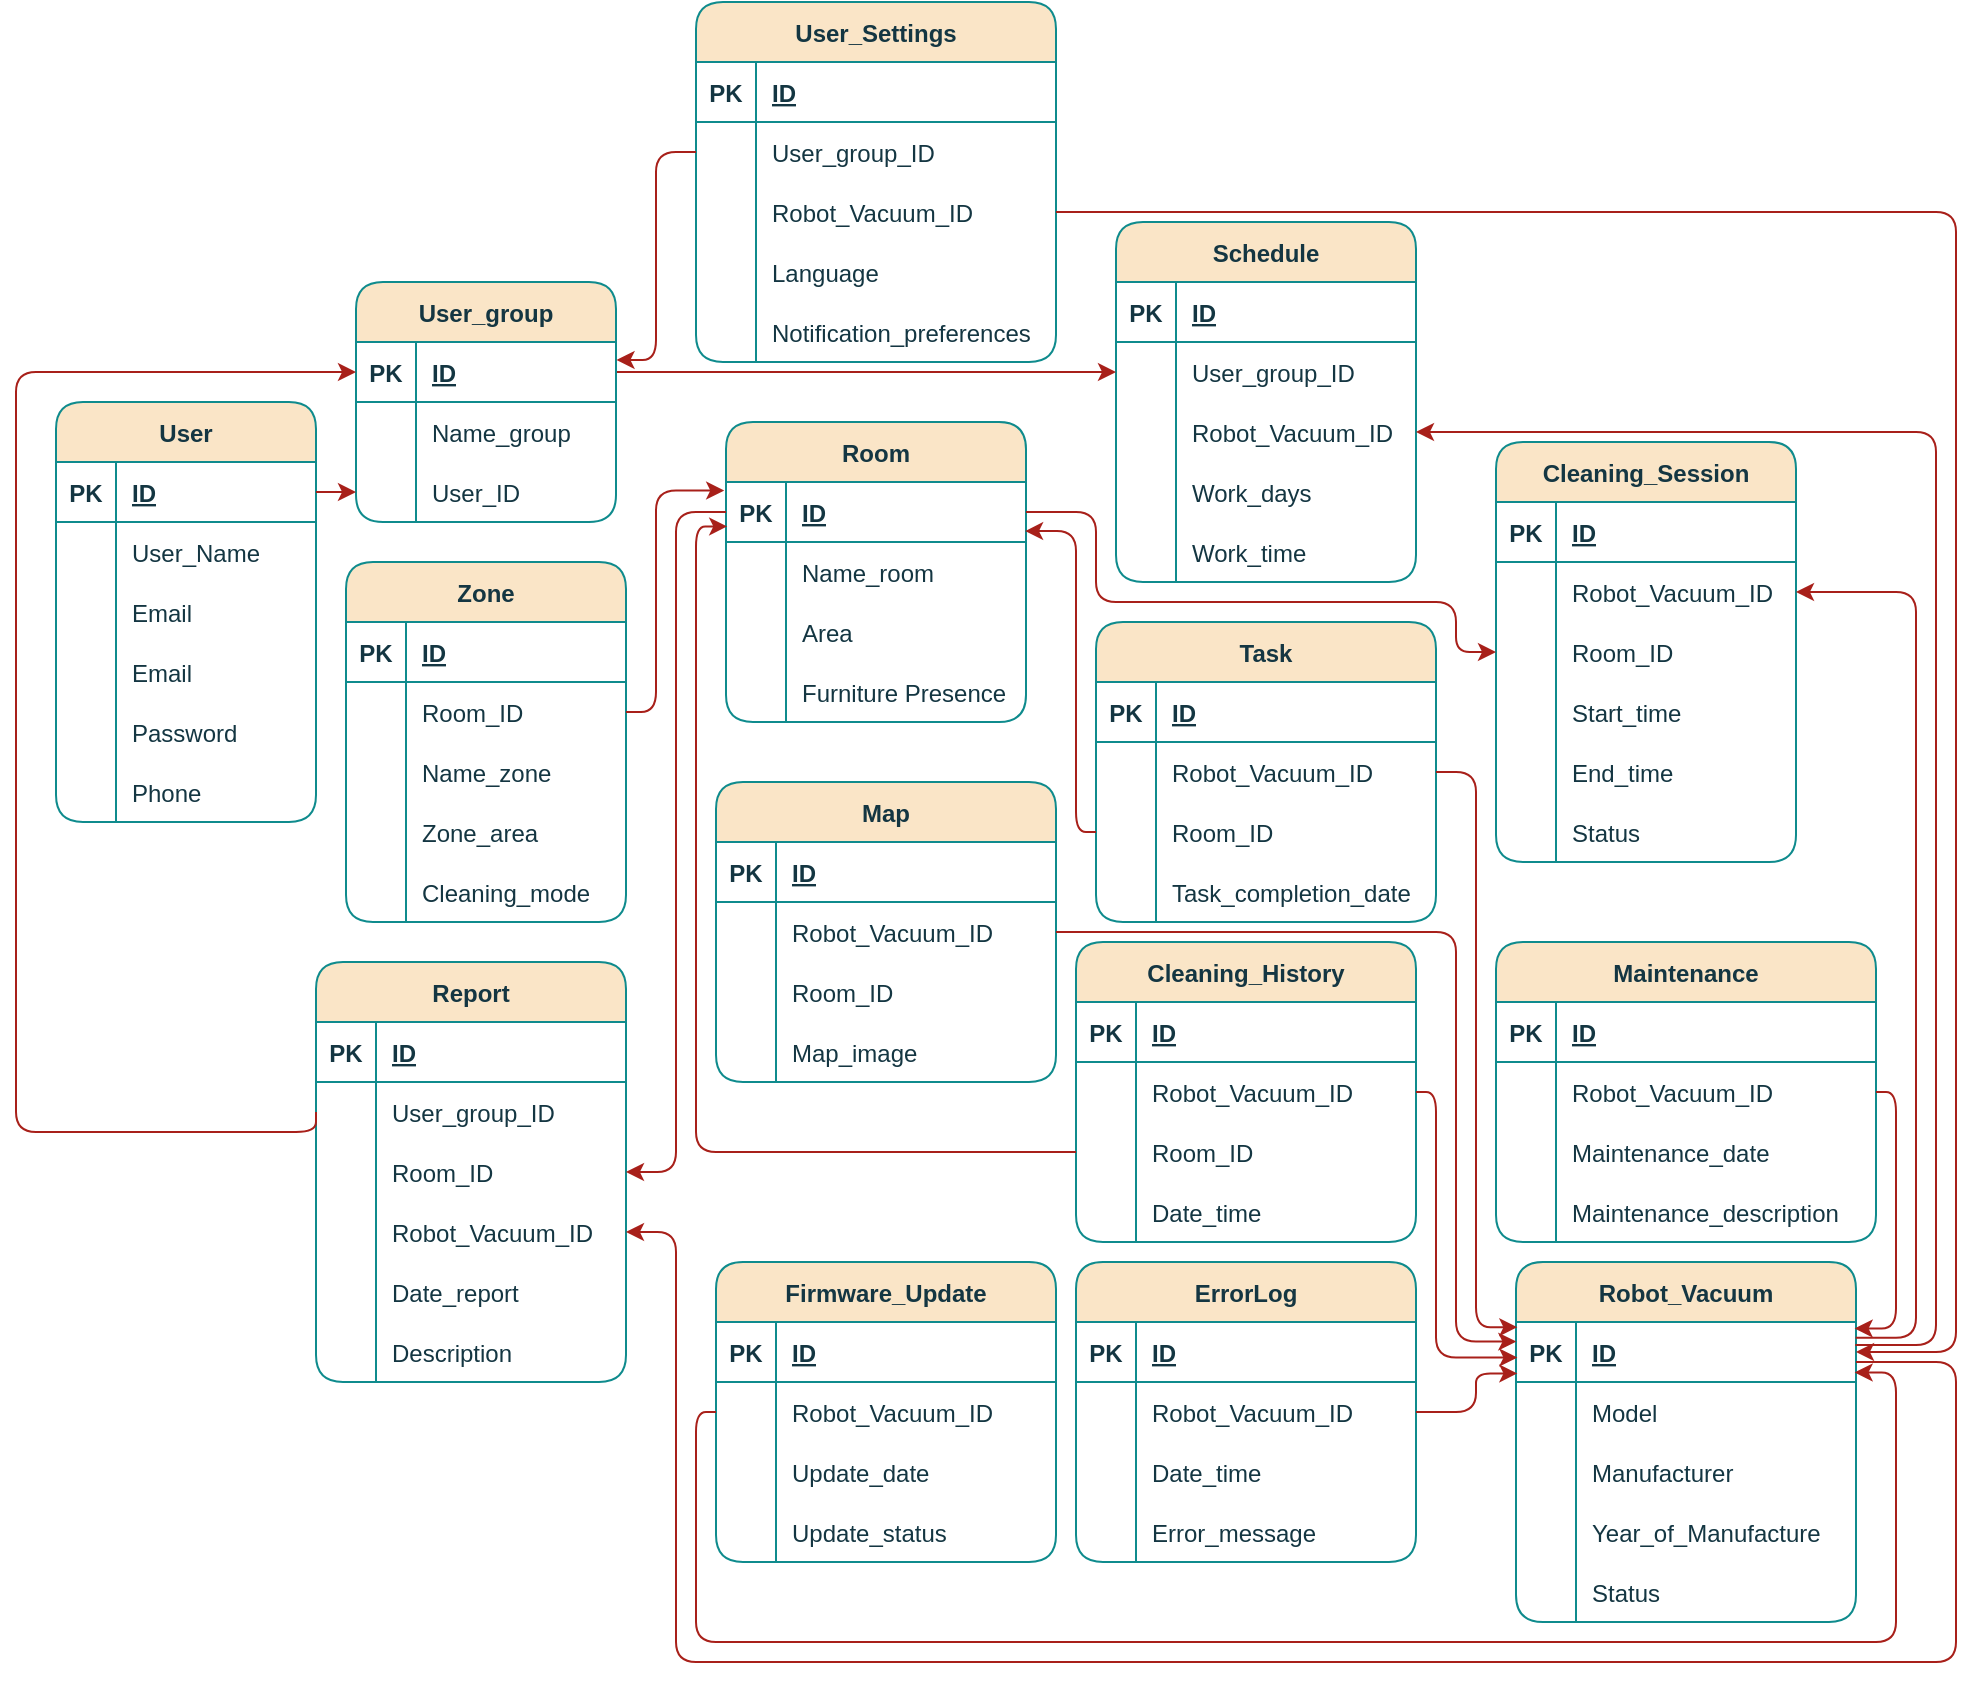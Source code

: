 <mxfile version="22.0.8" type="device">
  <diagram id="R2lEEEUBdFMjLlhIrx00" name="Page-1">
    <mxGraphModel dx="2332" dy="928" grid="1" gridSize="10" guides="1" tooltips="1" connect="1" arrows="1" fold="1" page="1" pageScale="1" pageWidth="1100" pageHeight="850" math="0" shadow="0" extFonts="Permanent Marker^https://fonts.googleapis.com/css?family=Permanent+Marker">
      <root>
        <mxCell id="0" />
        <mxCell id="1" parent="0" />
        <mxCell id="C-vyLk0tnHw3VtMMgP7b-2" value="Robot_Vacuum" style="shape=table;startSize=30;container=1;collapsible=1;childLayout=tableLayout;fixedRows=1;rowLines=0;fontStyle=1;align=center;resizeLast=1;rounded=1;enumerate=0;backgroundOutline=0;metaEdit=0;fixDash=0;snapToPoint=1;comic=0;shadow=0;swimlaneLine=1;labelBackgroundColor=none;fillColor=#FAE5C7;strokeColor=#0F8B8D;fontColor=#143642;" parent="1" vertex="1">
          <mxGeometry x="-270" y="640" width="170" height="180" as="geometry" />
        </mxCell>
        <mxCell id="C-vyLk0tnHw3VtMMgP7b-3" value="" style="shape=partialRectangle;collapsible=0;dropTarget=0;pointerEvents=0;fillColor=none;points=[[0,0.5],[1,0.5]];portConstraint=eastwest;top=0;left=0;right=0;bottom=1;rounded=1;enumerate=0;backgroundOutline=0;metaEdit=0;fixDash=0;snapToPoint=1;comic=0;shadow=0;swimlaneLine=1;labelBackgroundColor=none;strokeColor=#0F8B8D;fontColor=#143642;" parent="C-vyLk0tnHw3VtMMgP7b-2" vertex="1">
          <mxGeometry y="30" width="170" height="30" as="geometry" />
        </mxCell>
        <mxCell id="C-vyLk0tnHw3VtMMgP7b-4" value="PK" style="shape=partialRectangle;overflow=hidden;connectable=0;fillColor=none;top=0;left=0;bottom=0;right=0;fontStyle=1;rounded=1;enumerate=0;backgroundOutline=0;metaEdit=0;fixDash=0;snapToPoint=1;comic=0;shadow=0;swimlaneLine=1;labelBackgroundColor=none;strokeColor=#0F8B8D;fontColor=#143642;" parent="C-vyLk0tnHw3VtMMgP7b-3" vertex="1">
          <mxGeometry width="30" height="30" as="geometry">
            <mxRectangle width="30" height="30" as="alternateBounds" />
          </mxGeometry>
        </mxCell>
        <mxCell id="C-vyLk0tnHw3VtMMgP7b-5" value="ID " style="shape=partialRectangle;overflow=hidden;connectable=0;fillColor=none;top=0;left=0;bottom=0;right=0;align=left;spacingLeft=6;fontStyle=5;rounded=1;enumerate=0;backgroundOutline=0;metaEdit=0;fixDash=0;snapToPoint=1;comic=0;shadow=0;swimlaneLine=1;labelBackgroundColor=none;strokeColor=#0F8B8D;fontColor=#143642;" parent="C-vyLk0tnHw3VtMMgP7b-3" vertex="1">
          <mxGeometry x="30" width="140" height="30" as="geometry">
            <mxRectangle width="140" height="30" as="alternateBounds" />
          </mxGeometry>
        </mxCell>
        <mxCell id="C-vyLk0tnHw3VtMMgP7b-6" value="" style="shape=partialRectangle;collapsible=0;dropTarget=0;pointerEvents=0;fillColor=none;points=[[0,0.5],[1,0.5]];portConstraint=eastwest;top=0;left=0;right=0;bottom=0;rounded=1;enumerate=0;backgroundOutline=0;metaEdit=0;fixDash=0;snapToPoint=1;comic=0;shadow=0;swimlaneLine=1;labelBackgroundColor=none;strokeColor=#0F8B8D;fontColor=#143642;" parent="C-vyLk0tnHw3VtMMgP7b-2" vertex="1">
          <mxGeometry y="60" width="170" height="30" as="geometry" />
        </mxCell>
        <mxCell id="C-vyLk0tnHw3VtMMgP7b-7" value="" style="shape=partialRectangle;overflow=hidden;connectable=0;fillColor=none;top=0;left=0;bottom=0;right=0;rounded=1;enumerate=0;backgroundOutline=0;metaEdit=0;fixDash=0;snapToPoint=1;comic=0;shadow=0;swimlaneLine=1;labelBackgroundColor=none;strokeColor=#0F8B8D;fontColor=#143642;" parent="C-vyLk0tnHw3VtMMgP7b-6" vertex="1">
          <mxGeometry width="30" height="30" as="geometry">
            <mxRectangle width="30" height="30" as="alternateBounds" />
          </mxGeometry>
        </mxCell>
        <mxCell id="C-vyLk0tnHw3VtMMgP7b-8" value="Model" style="shape=partialRectangle;overflow=hidden;connectable=0;fillColor=none;top=0;left=0;bottom=0;right=0;align=left;spacingLeft=6;rounded=1;enumerate=0;backgroundOutline=0;metaEdit=0;fixDash=0;snapToPoint=1;comic=0;shadow=0;swimlaneLine=1;labelBackgroundColor=none;strokeColor=#0F8B8D;fontColor=#143642;" parent="C-vyLk0tnHw3VtMMgP7b-6" vertex="1">
          <mxGeometry x="30" width="140" height="30" as="geometry">
            <mxRectangle width="140" height="30" as="alternateBounds" />
          </mxGeometry>
        </mxCell>
        <mxCell id="C-vyLk0tnHw3VtMMgP7b-9" value="" style="shape=partialRectangle;collapsible=0;dropTarget=0;pointerEvents=0;fillColor=none;points=[[0,0.5],[1,0.5]];portConstraint=eastwest;top=0;left=0;right=0;bottom=0;rounded=1;enumerate=0;backgroundOutline=0;metaEdit=0;fixDash=0;snapToPoint=1;comic=0;shadow=0;swimlaneLine=1;labelBackgroundColor=none;strokeColor=#0F8B8D;fontColor=#143642;" parent="C-vyLk0tnHw3VtMMgP7b-2" vertex="1">
          <mxGeometry y="90" width="170" height="30" as="geometry" />
        </mxCell>
        <mxCell id="C-vyLk0tnHw3VtMMgP7b-10" value="" style="shape=partialRectangle;overflow=hidden;connectable=0;fillColor=none;top=0;left=0;bottom=0;right=0;rounded=1;enumerate=0;backgroundOutline=0;metaEdit=0;fixDash=0;snapToPoint=1;comic=0;shadow=0;swimlaneLine=1;labelBackgroundColor=none;strokeColor=#0F8B8D;fontColor=#143642;" parent="C-vyLk0tnHw3VtMMgP7b-9" vertex="1">
          <mxGeometry width="30" height="30" as="geometry">
            <mxRectangle width="30" height="30" as="alternateBounds" />
          </mxGeometry>
        </mxCell>
        <mxCell id="C-vyLk0tnHw3VtMMgP7b-11" value="Manufacturer" style="shape=partialRectangle;overflow=hidden;connectable=0;fillColor=none;top=0;left=0;bottom=0;right=0;align=left;spacingLeft=6;rounded=1;enumerate=0;backgroundOutline=0;metaEdit=0;fixDash=0;snapToPoint=1;comic=0;shadow=0;swimlaneLine=1;labelBackgroundColor=none;strokeColor=#0F8B8D;fontColor=#143642;" parent="C-vyLk0tnHw3VtMMgP7b-9" vertex="1">
          <mxGeometry x="30" width="140" height="30" as="geometry">
            <mxRectangle width="140" height="30" as="alternateBounds" />
          </mxGeometry>
        </mxCell>
        <mxCell id="QWJo6sBRx8cK9oDJyZg6-32" value="" style="shape=tableRow;horizontal=0;startSize=0;swimlaneHead=0;swimlaneBody=0;fillColor=none;collapsible=0;dropTarget=0;points=[[0,0.5],[1,0.5]];portConstraint=eastwest;top=0;left=0;right=0;bottom=0;strokeColor=#0F8B8D;fontColor=#143642;rounded=1;enumerate=0;backgroundOutline=0;metaEdit=0;fixDash=0;snapToPoint=1;comic=0;shadow=0;swimlaneLine=1;labelBackgroundColor=none;" vertex="1" parent="C-vyLk0tnHw3VtMMgP7b-2">
          <mxGeometry y="120" width="170" height="30" as="geometry" />
        </mxCell>
        <mxCell id="QWJo6sBRx8cK9oDJyZg6-33" value="" style="shape=partialRectangle;connectable=0;fillColor=none;top=0;left=0;bottom=0;right=0;editable=1;overflow=hidden;strokeColor=#0F8B8D;fontColor=#143642;rounded=1;enumerate=0;backgroundOutline=0;metaEdit=0;fixDash=0;snapToPoint=1;comic=0;shadow=0;swimlaneLine=1;labelBackgroundColor=none;" vertex="1" parent="QWJo6sBRx8cK9oDJyZg6-32">
          <mxGeometry width="30" height="30" as="geometry">
            <mxRectangle width="30" height="30" as="alternateBounds" />
          </mxGeometry>
        </mxCell>
        <mxCell id="QWJo6sBRx8cK9oDJyZg6-34" value="Year_of_Manufacture" style="shape=partialRectangle;connectable=0;fillColor=none;top=0;left=0;bottom=0;right=0;align=left;spacingLeft=6;overflow=hidden;strokeColor=#0F8B8D;fontColor=#143642;rounded=1;enumerate=0;backgroundOutline=0;metaEdit=0;fixDash=0;snapToPoint=1;comic=0;shadow=0;swimlaneLine=1;labelBackgroundColor=none;" vertex="1" parent="QWJo6sBRx8cK9oDJyZg6-32">
          <mxGeometry x="30" width="140" height="30" as="geometry">
            <mxRectangle width="140" height="30" as="alternateBounds" />
          </mxGeometry>
        </mxCell>
        <mxCell id="QWJo6sBRx8cK9oDJyZg6-35" value="" style="shape=tableRow;horizontal=0;startSize=0;swimlaneHead=0;swimlaneBody=0;fillColor=none;collapsible=0;dropTarget=0;points=[[0,0.5],[1,0.5]];portConstraint=eastwest;top=0;left=0;right=0;bottom=0;strokeColor=#0F8B8D;fontColor=#143642;rounded=1;enumerate=0;backgroundOutline=0;metaEdit=0;fixDash=0;snapToPoint=1;comic=0;shadow=0;swimlaneLine=1;labelBackgroundColor=none;" vertex="1" parent="C-vyLk0tnHw3VtMMgP7b-2">
          <mxGeometry y="150" width="170" height="30" as="geometry" />
        </mxCell>
        <mxCell id="QWJo6sBRx8cK9oDJyZg6-36" value="" style="shape=partialRectangle;connectable=0;fillColor=none;top=0;left=0;bottom=0;right=0;editable=1;overflow=hidden;strokeColor=#0F8B8D;fontColor=#143642;rounded=1;enumerate=0;backgroundOutline=0;metaEdit=0;fixDash=0;snapToPoint=1;comic=0;shadow=0;swimlaneLine=1;labelBackgroundColor=none;" vertex="1" parent="QWJo6sBRx8cK9oDJyZg6-35">
          <mxGeometry width="30" height="30" as="geometry">
            <mxRectangle width="30" height="30" as="alternateBounds" />
          </mxGeometry>
        </mxCell>
        <mxCell id="QWJo6sBRx8cK9oDJyZg6-37" value="Status" style="shape=partialRectangle;connectable=0;fillColor=none;top=0;left=0;bottom=0;right=0;align=left;spacingLeft=6;overflow=hidden;strokeColor=#0F8B8D;fontColor=#143642;rounded=1;enumerate=0;backgroundOutline=0;metaEdit=0;fixDash=0;snapToPoint=1;comic=0;shadow=0;swimlaneLine=1;labelBackgroundColor=none;" vertex="1" parent="QWJo6sBRx8cK9oDJyZg6-35">
          <mxGeometry x="30" width="140" height="30" as="geometry">
            <mxRectangle width="140" height="30" as="alternateBounds" />
          </mxGeometry>
        </mxCell>
        <mxCell id="C-vyLk0tnHw3VtMMgP7b-13" value="Room" style="shape=table;startSize=30;container=1;collapsible=1;childLayout=tableLayout;fixedRows=1;rowLines=0;fontStyle=1;align=center;resizeLast=1;rounded=1;enumerate=0;backgroundOutline=0;metaEdit=0;fixDash=0;snapToPoint=1;comic=0;shadow=0;swimlaneLine=1;labelBackgroundColor=none;fillColor=#FAE5C7;strokeColor=#0F8B8D;fontColor=#143642;" parent="1" vertex="1">
          <mxGeometry x="-665" y="220" width="150" height="150" as="geometry" />
        </mxCell>
        <mxCell id="C-vyLk0tnHw3VtMMgP7b-14" value="" style="shape=partialRectangle;collapsible=0;dropTarget=0;pointerEvents=0;fillColor=none;points=[[0,0.5],[1,0.5]];portConstraint=eastwest;top=0;left=0;right=0;bottom=1;rounded=1;enumerate=0;backgroundOutline=0;metaEdit=0;fixDash=0;snapToPoint=1;comic=0;shadow=0;swimlaneLine=1;labelBackgroundColor=none;strokeColor=#0F8B8D;fontColor=#143642;" parent="C-vyLk0tnHw3VtMMgP7b-13" vertex="1">
          <mxGeometry y="30" width="150" height="30" as="geometry" />
        </mxCell>
        <mxCell id="C-vyLk0tnHw3VtMMgP7b-15" value="PK" style="shape=partialRectangle;overflow=hidden;connectable=0;fillColor=none;top=0;left=0;bottom=0;right=0;fontStyle=1;rounded=1;enumerate=0;backgroundOutline=0;metaEdit=0;fixDash=0;snapToPoint=1;comic=0;shadow=0;swimlaneLine=1;labelBackgroundColor=none;strokeColor=#0F8B8D;fontColor=#143642;" parent="C-vyLk0tnHw3VtMMgP7b-14" vertex="1">
          <mxGeometry width="30" height="30" as="geometry">
            <mxRectangle width="30" height="30" as="alternateBounds" />
          </mxGeometry>
        </mxCell>
        <mxCell id="C-vyLk0tnHw3VtMMgP7b-16" value="ID " style="shape=partialRectangle;overflow=hidden;connectable=0;fillColor=none;top=0;left=0;bottom=0;right=0;align=left;spacingLeft=6;fontStyle=5;rounded=1;enumerate=0;backgroundOutline=0;metaEdit=0;fixDash=0;snapToPoint=1;comic=0;shadow=0;swimlaneLine=1;labelBackgroundColor=none;strokeColor=#0F8B8D;fontColor=#143642;" parent="C-vyLk0tnHw3VtMMgP7b-14" vertex="1">
          <mxGeometry x="30" width="120" height="30" as="geometry">
            <mxRectangle width="120" height="30" as="alternateBounds" />
          </mxGeometry>
        </mxCell>
        <mxCell id="C-vyLk0tnHw3VtMMgP7b-17" value="" style="shape=partialRectangle;collapsible=0;dropTarget=0;pointerEvents=0;fillColor=none;points=[[0,0.5],[1,0.5]];portConstraint=eastwest;top=0;left=0;right=0;bottom=0;rounded=1;enumerate=0;backgroundOutline=0;metaEdit=0;fixDash=0;snapToPoint=1;comic=0;shadow=0;swimlaneLine=1;labelBackgroundColor=none;strokeColor=#0F8B8D;fontColor=#143642;" parent="C-vyLk0tnHw3VtMMgP7b-13" vertex="1">
          <mxGeometry y="60" width="150" height="30" as="geometry" />
        </mxCell>
        <mxCell id="C-vyLk0tnHw3VtMMgP7b-18" value="" style="shape=partialRectangle;overflow=hidden;connectable=0;fillColor=none;top=0;left=0;bottom=0;right=0;rounded=1;enumerate=0;backgroundOutline=0;metaEdit=0;fixDash=0;snapToPoint=1;comic=0;shadow=0;swimlaneLine=1;labelBackgroundColor=none;strokeColor=#0F8B8D;fontColor=#143642;" parent="C-vyLk0tnHw3VtMMgP7b-17" vertex="1">
          <mxGeometry width="30" height="30" as="geometry">
            <mxRectangle width="30" height="30" as="alternateBounds" />
          </mxGeometry>
        </mxCell>
        <mxCell id="C-vyLk0tnHw3VtMMgP7b-19" value="Name_room" style="shape=partialRectangle;overflow=hidden;connectable=0;fillColor=none;top=0;left=0;bottom=0;right=0;align=left;spacingLeft=6;rounded=1;enumerate=0;backgroundOutline=0;metaEdit=0;fixDash=0;snapToPoint=1;comic=0;shadow=0;swimlaneLine=1;labelBackgroundColor=none;strokeColor=#0F8B8D;fontColor=#143642;" parent="C-vyLk0tnHw3VtMMgP7b-17" vertex="1">
          <mxGeometry x="30" width="120" height="30" as="geometry">
            <mxRectangle width="120" height="30" as="alternateBounds" />
          </mxGeometry>
        </mxCell>
        <mxCell id="C-vyLk0tnHw3VtMMgP7b-20" value="" style="shape=partialRectangle;collapsible=0;dropTarget=0;pointerEvents=0;fillColor=none;points=[[0,0.5],[1,0.5]];portConstraint=eastwest;top=0;left=0;right=0;bottom=0;rounded=1;enumerate=0;backgroundOutline=0;metaEdit=0;fixDash=0;snapToPoint=1;comic=0;shadow=0;swimlaneLine=1;labelBackgroundColor=none;strokeColor=#0F8B8D;fontColor=#143642;" parent="C-vyLk0tnHw3VtMMgP7b-13" vertex="1">
          <mxGeometry y="90" width="150" height="30" as="geometry" />
        </mxCell>
        <mxCell id="C-vyLk0tnHw3VtMMgP7b-21" value="" style="shape=partialRectangle;overflow=hidden;connectable=0;fillColor=none;top=0;left=0;bottom=0;right=0;rounded=1;enumerate=0;backgroundOutline=0;metaEdit=0;fixDash=0;snapToPoint=1;comic=0;shadow=0;swimlaneLine=1;labelBackgroundColor=none;strokeColor=#0F8B8D;fontColor=#143642;" parent="C-vyLk0tnHw3VtMMgP7b-20" vertex="1">
          <mxGeometry width="30" height="30" as="geometry">
            <mxRectangle width="30" height="30" as="alternateBounds" />
          </mxGeometry>
        </mxCell>
        <mxCell id="C-vyLk0tnHw3VtMMgP7b-22" value="Area" style="shape=partialRectangle;overflow=hidden;connectable=0;fillColor=none;top=0;left=0;bottom=0;right=0;align=left;spacingLeft=6;rounded=1;enumerate=0;backgroundOutline=0;metaEdit=0;fixDash=0;snapToPoint=1;comic=0;shadow=0;swimlaneLine=1;labelBackgroundColor=none;strokeColor=#0F8B8D;fontColor=#143642;" parent="C-vyLk0tnHw3VtMMgP7b-20" vertex="1">
          <mxGeometry x="30" width="120" height="30" as="geometry">
            <mxRectangle width="120" height="30" as="alternateBounds" />
          </mxGeometry>
        </mxCell>
        <mxCell id="QWJo6sBRx8cK9oDJyZg6-38" value="" style="shape=tableRow;horizontal=0;startSize=0;swimlaneHead=0;swimlaneBody=0;fillColor=none;collapsible=0;dropTarget=0;points=[[0,0.5],[1,0.5]];portConstraint=eastwest;top=0;left=0;right=0;bottom=0;strokeColor=#0F8B8D;fontColor=#143642;rounded=1;enumerate=0;backgroundOutline=0;metaEdit=0;fixDash=0;snapToPoint=1;comic=0;shadow=0;swimlaneLine=1;labelBackgroundColor=none;" vertex="1" parent="C-vyLk0tnHw3VtMMgP7b-13">
          <mxGeometry y="120" width="150" height="30" as="geometry" />
        </mxCell>
        <mxCell id="QWJo6sBRx8cK9oDJyZg6-39" value="" style="shape=partialRectangle;connectable=0;fillColor=none;top=0;left=0;bottom=0;right=0;editable=1;overflow=hidden;strokeColor=#0F8B8D;fontColor=#143642;rounded=1;enumerate=0;backgroundOutline=0;metaEdit=0;fixDash=0;snapToPoint=1;comic=0;shadow=0;swimlaneLine=1;labelBackgroundColor=none;" vertex="1" parent="QWJo6sBRx8cK9oDJyZg6-38">
          <mxGeometry width="30" height="30" as="geometry">
            <mxRectangle width="30" height="30" as="alternateBounds" />
          </mxGeometry>
        </mxCell>
        <mxCell id="QWJo6sBRx8cK9oDJyZg6-40" value="Furniture Presence" style="shape=partialRectangle;connectable=0;fillColor=none;top=0;left=0;bottom=0;right=0;align=left;spacingLeft=6;overflow=hidden;strokeColor=#0F8B8D;fontColor=#143642;rounded=1;enumerate=0;backgroundOutline=0;metaEdit=0;fixDash=0;snapToPoint=1;comic=0;shadow=0;swimlaneLine=1;labelBackgroundColor=none;" vertex="1" parent="QWJo6sBRx8cK9oDJyZg6-38">
          <mxGeometry x="30" width="120" height="30" as="geometry">
            <mxRectangle width="120" height="30" as="alternateBounds" />
          </mxGeometry>
        </mxCell>
        <mxCell id="C-vyLk0tnHw3VtMMgP7b-23" value="User" style="shape=table;startSize=30;container=1;collapsible=1;childLayout=tableLayout;fixedRows=1;rowLines=0;fontStyle=1;align=center;resizeLast=1;rounded=1;enumerate=0;backgroundOutline=0;metaEdit=0;fixDash=0;snapToPoint=1;comic=0;shadow=0;swimlaneLine=1;labelBackgroundColor=none;fillColor=#FAE5C7;strokeColor=#0F8B8D;fontColor=#143642;" parent="1" vertex="1">
          <mxGeometry x="-1000" y="210" width="130" height="210" as="geometry" />
        </mxCell>
        <mxCell id="C-vyLk0tnHw3VtMMgP7b-24" value="" style="shape=partialRectangle;collapsible=0;dropTarget=0;pointerEvents=0;fillColor=none;points=[[0,0.5],[1,0.5]];portConstraint=eastwest;top=0;left=0;right=0;bottom=1;rounded=1;enumerate=0;backgroundOutline=0;metaEdit=0;fixDash=0;snapToPoint=1;comic=0;shadow=0;swimlaneLine=1;labelBackgroundColor=none;strokeColor=#0F8B8D;fontColor=#143642;" parent="C-vyLk0tnHw3VtMMgP7b-23" vertex="1">
          <mxGeometry y="30" width="130" height="30" as="geometry" />
        </mxCell>
        <mxCell id="C-vyLk0tnHw3VtMMgP7b-25" value="PK" style="shape=partialRectangle;overflow=hidden;connectable=0;fillColor=none;top=0;left=0;bottom=0;right=0;fontStyle=1;rounded=1;enumerate=0;backgroundOutline=0;metaEdit=0;fixDash=0;snapToPoint=1;comic=0;shadow=0;swimlaneLine=1;labelBackgroundColor=none;strokeColor=#0F8B8D;fontColor=#143642;" parent="C-vyLk0tnHw3VtMMgP7b-24" vertex="1">
          <mxGeometry width="30" height="30" as="geometry">
            <mxRectangle width="30" height="30" as="alternateBounds" />
          </mxGeometry>
        </mxCell>
        <mxCell id="C-vyLk0tnHw3VtMMgP7b-26" value="ID" style="shape=partialRectangle;overflow=hidden;connectable=0;fillColor=none;top=0;left=0;bottom=0;right=0;align=left;spacingLeft=6;fontStyle=5;rounded=1;enumerate=0;backgroundOutline=0;metaEdit=0;fixDash=0;snapToPoint=1;comic=0;shadow=0;swimlaneLine=1;labelBackgroundColor=none;strokeColor=#0F8B8D;fontColor=#143642;" parent="C-vyLk0tnHw3VtMMgP7b-24" vertex="1">
          <mxGeometry x="30" width="100" height="30" as="geometry">
            <mxRectangle width="100" height="30" as="alternateBounds" />
          </mxGeometry>
        </mxCell>
        <mxCell id="C-vyLk0tnHw3VtMMgP7b-27" value="" style="shape=partialRectangle;collapsible=0;dropTarget=0;pointerEvents=0;fillColor=none;points=[[0,0.5],[1,0.5]];portConstraint=eastwest;top=0;left=0;right=0;bottom=0;rounded=1;enumerate=0;backgroundOutline=0;metaEdit=0;fixDash=0;snapToPoint=1;comic=0;shadow=0;swimlaneLine=1;labelBackgroundColor=none;strokeColor=#0F8B8D;fontColor=#143642;" parent="C-vyLk0tnHw3VtMMgP7b-23" vertex="1">
          <mxGeometry y="60" width="130" height="30" as="geometry" />
        </mxCell>
        <mxCell id="C-vyLk0tnHw3VtMMgP7b-28" value="" style="shape=partialRectangle;overflow=hidden;connectable=0;fillColor=none;top=0;left=0;bottom=0;right=0;rounded=1;enumerate=0;backgroundOutline=0;metaEdit=0;fixDash=0;snapToPoint=1;comic=0;shadow=0;swimlaneLine=1;labelBackgroundColor=none;strokeColor=#0F8B8D;fontColor=#143642;" parent="C-vyLk0tnHw3VtMMgP7b-27" vertex="1">
          <mxGeometry width="30" height="30" as="geometry">
            <mxRectangle width="30" height="30" as="alternateBounds" />
          </mxGeometry>
        </mxCell>
        <mxCell id="C-vyLk0tnHw3VtMMgP7b-29" value="User_Name" style="shape=partialRectangle;overflow=hidden;connectable=0;fillColor=none;top=0;left=0;bottom=0;right=0;align=left;spacingLeft=6;rounded=1;enumerate=0;backgroundOutline=0;metaEdit=0;fixDash=0;snapToPoint=1;comic=0;shadow=0;swimlaneLine=1;labelBackgroundColor=none;strokeColor=#0F8B8D;fontColor=#143642;" parent="C-vyLk0tnHw3VtMMgP7b-27" vertex="1">
          <mxGeometry x="30" width="100" height="30" as="geometry">
            <mxRectangle width="100" height="30" as="alternateBounds" />
          </mxGeometry>
        </mxCell>
        <mxCell id="QWJo6sBRx8cK9oDJyZg6-177" value="" style="shape=tableRow;horizontal=0;startSize=0;swimlaneHead=0;swimlaneBody=0;fillColor=none;collapsible=0;dropTarget=0;points=[[0,0.5],[1,0.5]];portConstraint=eastwest;top=0;left=0;right=0;bottom=0;strokeColor=#0F8B8D;fontColor=#143642;rounded=1;enumerate=0;backgroundOutline=0;metaEdit=0;fixDash=0;snapToPoint=1;comic=0;shadow=0;swimlaneLine=1;labelBackgroundColor=none;" vertex="1" parent="C-vyLk0tnHw3VtMMgP7b-23">
          <mxGeometry y="90" width="130" height="30" as="geometry" />
        </mxCell>
        <mxCell id="QWJo6sBRx8cK9oDJyZg6-178" value="" style="shape=partialRectangle;connectable=0;fillColor=none;top=0;left=0;bottom=0;right=0;editable=1;overflow=hidden;strokeColor=#0F8B8D;fontColor=#143642;rounded=1;enumerate=0;backgroundOutline=0;metaEdit=0;fixDash=0;snapToPoint=1;comic=0;shadow=0;swimlaneLine=1;labelBackgroundColor=none;" vertex="1" parent="QWJo6sBRx8cK9oDJyZg6-177">
          <mxGeometry width="30" height="30" as="geometry">
            <mxRectangle width="30" height="30" as="alternateBounds" />
          </mxGeometry>
        </mxCell>
        <mxCell id="QWJo6sBRx8cK9oDJyZg6-179" value="Email" style="shape=partialRectangle;connectable=0;fillColor=none;top=0;left=0;bottom=0;right=0;align=left;spacingLeft=6;overflow=hidden;strokeColor=#0F8B8D;fontColor=#143642;rounded=1;enumerate=0;backgroundOutline=0;metaEdit=0;fixDash=0;snapToPoint=1;comic=0;shadow=0;swimlaneLine=1;labelBackgroundColor=none;" vertex="1" parent="QWJo6sBRx8cK9oDJyZg6-177">
          <mxGeometry x="30" width="100" height="30" as="geometry">
            <mxRectangle width="100" height="30" as="alternateBounds" />
          </mxGeometry>
        </mxCell>
        <mxCell id="QWJo6sBRx8cK9oDJyZg6-23" value="" style="shape=tableRow;horizontal=0;startSize=0;swimlaneHead=0;swimlaneBody=0;fillColor=none;collapsible=0;dropTarget=0;points=[[0,0.5],[1,0.5]];portConstraint=eastwest;top=0;left=0;right=0;bottom=0;strokeColor=#0F8B8D;fontColor=#143642;rounded=1;enumerate=0;backgroundOutline=0;metaEdit=0;fixDash=0;snapToPoint=1;comic=0;shadow=0;swimlaneLine=1;labelBackgroundColor=none;" vertex="1" parent="C-vyLk0tnHw3VtMMgP7b-23">
          <mxGeometry y="120" width="130" height="30" as="geometry" />
        </mxCell>
        <mxCell id="QWJo6sBRx8cK9oDJyZg6-24" value="" style="shape=partialRectangle;connectable=0;fillColor=none;top=0;left=0;bottom=0;right=0;editable=1;overflow=hidden;strokeColor=#0F8B8D;fontColor=#143642;rounded=1;enumerate=0;backgroundOutline=0;metaEdit=0;fixDash=0;snapToPoint=1;comic=0;shadow=0;swimlaneLine=1;labelBackgroundColor=none;" vertex="1" parent="QWJo6sBRx8cK9oDJyZg6-23">
          <mxGeometry width="30" height="30" as="geometry">
            <mxRectangle width="30" height="30" as="alternateBounds" />
          </mxGeometry>
        </mxCell>
        <mxCell id="QWJo6sBRx8cK9oDJyZg6-25" value="Email" style="shape=partialRectangle;connectable=0;fillColor=none;top=0;left=0;bottom=0;right=0;align=left;spacingLeft=6;overflow=hidden;strokeColor=#0F8B8D;fontColor=#143642;rounded=1;enumerate=0;backgroundOutline=0;metaEdit=0;fixDash=0;snapToPoint=1;comic=0;shadow=0;swimlaneLine=1;labelBackgroundColor=none;" vertex="1" parent="QWJo6sBRx8cK9oDJyZg6-23">
          <mxGeometry x="30" width="100" height="30" as="geometry">
            <mxRectangle width="100" height="30" as="alternateBounds" />
          </mxGeometry>
        </mxCell>
        <mxCell id="QWJo6sBRx8cK9oDJyZg6-26" value="" style="shape=tableRow;horizontal=0;startSize=0;swimlaneHead=0;swimlaneBody=0;fillColor=none;collapsible=0;dropTarget=0;points=[[0,0.5],[1,0.5]];portConstraint=eastwest;top=0;left=0;right=0;bottom=0;strokeColor=#0F8B8D;fontColor=#143642;rounded=1;enumerate=0;backgroundOutline=0;metaEdit=0;fixDash=0;snapToPoint=1;comic=0;shadow=0;swimlaneLine=1;labelBackgroundColor=none;" vertex="1" parent="C-vyLk0tnHw3VtMMgP7b-23">
          <mxGeometry y="150" width="130" height="30" as="geometry" />
        </mxCell>
        <mxCell id="QWJo6sBRx8cK9oDJyZg6-27" value="" style="shape=partialRectangle;connectable=0;fillColor=none;top=0;left=0;bottom=0;right=0;editable=1;overflow=hidden;strokeColor=#0F8B8D;fontColor=#143642;rounded=1;enumerate=0;backgroundOutline=0;metaEdit=0;fixDash=0;snapToPoint=1;comic=0;shadow=0;swimlaneLine=1;labelBackgroundColor=none;" vertex="1" parent="QWJo6sBRx8cK9oDJyZg6-26">
          <mxGeometry width="30" height="30" as="geometry">
            <mxRectangle width="30" height="30" as="alternateBounds" />
          </mxGeometry>
        </mxCell>
        <mxCell id="QWJo6sBRx8cK9oDJyZg6-28" value="Password" style="shape=partialRectangle;connectable=0;fillColor=none;top=0;left=0;bottom=0;right=0;align=left;spacingLeft=6;overflow=hidden;strokeColor=#0F8B8D;fontColor=#143642;rounded=1;enumerate=0;backgroundOutline=0;metaEdit=0;fixDash=0;snapToPoint=1;comic=0;shadow=0;swimlaneLine=1;labelBackgroundColor=none;" vertex="1" parent="QWJo6sBRx8cK9oDJyZg6-26">
          <mxGeometry x="30" width="100" height="30" as="geometry">
            <mxRectangle width="100" height="30" as="alternateBounds" />
          </mxGeometry>
        </mxCell>
        <mxCell id="QWJo6sBRx8cK9oDJyZg6-29" value="" style="shape=tableRow;horizontal=0;startSize=0;swimlaneHead=0;swimlaneBody=0;fillColor=none;collapsible=0;dropTarget=0;points=[[0,0.5],[1,0.5]];portConstraint=eastwest;top=0;left=0;right=0;bottom=0;strokeColor=#0F8B8D;fontColor=#143642;rounded=1;enumerate=0;backgroundOutline=0;metaEdit=0;fixDash=0;snapToPoint=1;comic=0;shadow=0;swimlaneLine=1;labelBackgroundColor=none;" vertex="1" parent="C-vyLk0tnHw3VtMMgP7b-23">
          <mxGeometry y="180" width="130" height="30" as="geometry" />
        </mxCell>
        <mxCell id="QWJo6sBRx8cK9oDJyZg6-30" value="" style="shape=partialRectangle;connectable=0;fillColor=none;top=0;left=0;bottom=0;right=0;editable=1;overflow=hidden;strokeColor=#0F8B8D;fontColor=#143642;rounded=1;enumerate=0;backgroundOutline=0;metaEdit=0;fixDash=0;snapToPoint=1;comic=0;shadow=0;swimlaneLine=1;labelBackgroundColor=none;" vertex="1" parent="QWJo6sBRx8cK9oDJyZg6-29">
          <mxGeometry width="30" height="30" as="geometry">
            <mxRectangle width="30" height="30" as="alternateBounds" />
          </mxGeometry>
        </mxCell>
        <mxCell id="QWJo6sBRx8cK9oDJyZg6-31" value="Phone" style="shape=partialRectangle;connectable=0;fillColor=none;top=0;left=0;bottom=0;right=0;align=left;spacingLeft=6;overflow=hidden;strokeColor=#0F8B8D;fontColor=#143642;rounded=1;enumerate=0;backgroundOutline=0;metaEdit=0;fixDash=0;snapToPoint=1;comic=0;shadow=0;swimlaneLine=1;labelBackgroundColor=none;" vertex="1" parent="QWJo6sBRx8cK9oDJyZg6-29">
          <mxGeometry x="30" width="100" height="30" as="geometry">
            <mxRectangle width="100" height="30" as="alternateBounds" />
          </mxGeometry>
        </mxCell>
        <mxCell id="QWJo6sBRx8cK9oDJyZg6-2" value="Schedule" style="shape=table;startSize=30;container=1;collapsible=1;childLayout=tableLayout;fixedRows=1;rowLines=0;fontStyle=1;align=center;resizeLast=1;rounded=1;enumerate=0;backgroundOutline=0;metaEdit=0;fixDash=0;snapToPoint=1;comic=0;shadow=0;swimlaneLine=1;labelBackgroundColor=none;fillColor=#FAE5C7;strokeColor=#0F8B8D;fontColor=#143642;" vertex="1" parent="1">
          <mxGeometry x="-470" y="120" width="150" height="180" as="geometry" />
        </mxCell>
        <mxCell id="QWJo6sBRx8cK9oDJyZg6-3" value="" style="shape=partialRectangle;collapsible=0;dropTarget=0;pointerEvents=0;fillColor=none;points=[[0,0.5],[1,0.5]];portConstraint=eastwest;top=0;left=0;right=0;bottom=1;rounded=1;enumerate=0;backgroundOutline=0;metaEdit=0;fixDash=0;snapToPoint=1;comic=0;shadow=0;swimlaneLine=1;labelBackgroundColor=none;strokeColor=#0F8B8D;fontColor=#143642;" vertex="1" parent="QWJo6sBRx8cK9oDJyZg6-2">
          <mxGeometry y="30" width="150" height="30" as="geometry" />
        </mxCell>
        <mxCell id="QWJo6sBRx8cK9oDJyZg6-4" value="PK" style="shape=partialRectangle;overflow=hidden;connectable=0;fillColor=none;top=0;left=0;bottom=0;right=0;fontStyle=1;rounded=1;enumerate=0;backgroundOutline=0;metaEdit=0;fixDash=0;snapToPoint=1;comic=0;shadow=0;swimlaneLine=1;labelBackgroundColor=none;strokeColor=#0F8B8D;fontColor=#143642;" vertex="1" parent="QWJo6sBRx8cK9oDJyZg6-3">
          <mxGeometry width="30" height="30" as="geometry">
            <mxRectangle width="30" height="30" as="alternateBounds" />
          </mxGeometry>
        </mxCell>
        <mxCell id="QWJo6sBRx8cK9oDJyZg6-5" value="ID " style="shape=partialRectangle;overflow=hidden;connectable=0;fillColor=none;top=0;left=0;bottom=0;right=0;align=left;spacingLeft=6;fontStyle=5;rounded=1;enumerate=0;backgroundOutline=0;metaEdit=0;fixDash=0;snapToPoint=1;comic=0;shadow=0;swimlaneLine=1;labelBackgroundColor=none;strokeColor=#0F8B8D;fontColor=#143642;" vertex="1" parent="QWJo6sBRx8cK9oDJyZg6-3">
          <mxGeometry x="30" width="120" height="30" as="geometry">
            <mxRectangle width="120" height="30" as="alternateBounds" />
          </mxGeometry>
        </mxCell>
        <mxCell id="QWJo6sBRx8cK9oDJyZg6-6" value="" style="shape=partialRectangle;collapsible=0;dropTarget=0;pointerEvents=0;fillColor=none;points=[[0,0.5],[1,0.5]];portConstraint=eastwest;top=0;left=0;right=0;bottom=0;rounded=1;enumerate=0;backgroundOutline=0;metaEdit=0;fixDash=0;snapToPoint=1;comic=0;shadow=0;swimlaneLine=1;labelBackgroundColor=none;strokeColor=#0F8B8D;fontColor=#143642;" vertex="1" parent="QWJo6sBRx8cK9oDJyZg6-2">
          <mxGeometry y="60" width="150" height="30" as="geometry" />
        </mxCell>
        <mxCell id="QWJo6sBRx8cK9oDJyZg6-7" value="" style="shape=partialRectangle;overflow=hidden;connectable=0;fillColor=none;top=0;left=0;bottom=0;right=0;rounded=1;enumerate=0;backgroundOutline=0;metaEdit=0;fixDash=0;snapToPoint=1;comic=0;shadow=0;swimlaneLine=1;labelBackgroundColor=none;strokeColor=#0F8B8D;fontColor=#143642;" vertex="1" parent="QWJo6sBRx8cK9oDJyZg6-6">
          <mxGeometry width="30" height="30" as="geometry">
            <mxRectangle width="30" height="30" as="alternateBounds" />
          </mxGeometry>
        </mxCell>
        <mxCell id="QWJo6sBRx8cK9oDJyZg6-8" value="User_group_ID" style="shape=partialRectangle;overflow=hidden;connectable=0;fillColor=none;top=0;left=0;bottom=0;right=0;align=left;spacingLeft=6;rounded=1;enumerate=0;backgroundOutline=0;metaEdit=0;fixDash=0;snapToPoint=1;comic=0;shadow=0;swimlaneLine=1;labelBackgroundColor=none;strokeColor=#0F8B8D;fontColor=#143642;" vertex="1" parent="QWJo6sBRx8cK9oDJyZg6-6">
          <mxGeometry x="30" width="120" height="30" as="geometry">
            <mxRectangle width="120" height="30" as="alternateBounds" />
          </mxGeometry>
        </mxCell>
        <mxCell id="QWJo6sBRx8cK9oDJyZg6-9" value="" style="shape=partialRectangle;collapsible=0;dropTarget=0;pointerEvents=0;fillColor=none;points=[[0,0.5],[1,0.5]];portConstraint=eastwest;top=0;left=0;right=0;bottom=0;rounded=1;enumerate=0;backgroundOutline=0;metaEdit=0;fixDash=0;snapToPoint=1;comic=0;shadow=0;swimlaneLine=1;labelBackgroundColor=none;strokeColor=#0F8B8D;fontColor=#143642;" vertex="1" parent="QWJo6sBRx8cK9oDJyZg6-2">
          <mxGeometry y="90" width="150" height="30" as="geometry" />
        </mxCell>
        <mxCell id="QWJo6sBRx8cK9oDJyZg6-10" value="" style="shape=partialRectangle;overflow=hidden;connectable=0;fillColor=none;top=0;left=0;bottom=0;right=0;rounded=1;enumerate=0;backgroundOutline=0;metaEdit=0;fixDash=0;snapToPoint=1;comic=0;shadow=0;swimlaneLine=1;labelBackgroundColor=none;strokeColor=#0F8B8D;fontColor=#143642;" vertex="1" parent="QWJo6sBRx8cK9oDJyZg6-9">
          <mxGeometry width="30" height="30" as="geometry">
            <mxRectangle width="30" height="30" as="alternateBounds" />
          </mxGeometry>
        </mxCell>
        <mxCell id="QWJo6sBRx8cK9oDJyZg6-11" value="Robot_Vacuum_ID" style="shape=partialRectangle;overflow=hidden;connectable=0;fillColor=none;top=0;left=0;bottom=0;right=0;align=left;spacingLeft=6;rounded=1;enumerate=0;backgroundOutline=0;metaEdit=0;fixDash=0;snapToPoint=1;comic=0;shadow=0;swimlaneLine=1;labelBackgroundColor=none;strokeColor=#0F8B8D;fontColor=#143642;" vertex="1" parent="QWJo6sBRx8cK9oDJyZg6-9">
          <mxGeometry x="30" width="120" height="30" as="geometry">
            <mxRectangle width="120" height="30" as="alternateBounds" />
          </mxGeometry>
        </mxCell>
        <mxCell id="QWJo6sBRx8cK9oDJyZg6-41" value="" style="shape=tableRow;horizontal=0;startSize=0;swimlaneHead=0;swimlaneBody=0;fillColor=none;collapsible=0;dropTarget=0;points=[[0,0.5],[1,0.5]];portConstraint=eastwest;top=0;left=0;right=0;bottom=0;strokeColor=#0F8B8D;fontColor=#143642;rounded=1;enumerate=0;backgroundOutline=0;metaEdit=0;fixDash=0;snapToPoint=1;comic=0;shadow=0;swimlaneLine=1;labelBackgroundColor=none;" vertex="1" parent="QWJo6sBRx8cK9oDJyZg6-2">
          <mxGeometry y="120" width="150" height="30" as="geometry" />
        </mxCell>
        <mxCell id="QWJo6sBRx8cK9oDJyZg6-42" value="" style="shape=partialRectangle;connectable=0;fillColor=none;top=0;left=0;bottom=0;right=0;editable=1;overflow=hidden;strokeColor=#0F8B8D;fontColor=#143642;rounded=1;enumerate=0;backgroundOutline=0;metaEdit=0;fixDash=0;snapToPoint=1;comic=0;shadow=0;swimlaneLine=1;labelBackgroundColor=none;" vertex="1" parent="QWJo6sBRx8cK9oDJyZg6-41">
          <mxGeometry width="30" height="30" as="geometry">
            <mxRectangle width="30" height="30" as="alternateBounds" />
          </mxGeometry>
        </mxCell>
        <mxCell id="QWJo6sBRx8cK9oDJyZg6-43" value="Work_days" style="shape=partialRectangle;connectable=0;fillColor=none;top=0;left=0;bottom=0;right=0;align=left;spacingLeft=6;overflow=hidden;strokeColor=#0F8B8D;fontColor=#143642;rounded=1;enumerate=0;backgroundOutline=0;metaEdit=0;fixDash=0;snapToPoint=1;comic=0;shadow=0;swimlaneLine=1;labelBackgroundColor=none;" vertex="1" parent="QWJo6sBRx8cK9oDJyZg6-41">
          <mxGeometry x="30" width="120" height="30" as="geometry">
            <mxRectangle width="120" height="30" as="alternateBounds" />
          </mxGeometry>
        </mxCell>
        <mxCell id="QWJo6sBRx8cK9oDJyZg6-44" value="" style="shape=tableRow;horizontal=0;startSize=0;swimlaneHead=0;swimlaneBody=0;fillColor=none;collapsible=0;dropTarget=0;points=[[0,0.5],[1,0.5]];portConstraint=eastwest;top=0;left=0;right=0;bottom=0;strokeColor=#0F8B8D;fontColor=#143642;rounded=1;enumerate=0;backgroundOutline=0;metaEdit=0;fixDash=0;snapToPoint=1;comic=0;shadow=0;swimlaneLine=1;labelBackgroundColor=none;" vertex="1" parent="QWJo6sBRx8cK9oDJyZg6-2">
          <mxGeometry y="150" width="150" height="30" as="geometry" />
        </mxCell>
        <mxCell id="QWJo6sBRx8cK9oDJyZg6-45" value="" style="shape=partialRectangle;connectable=0;fillColor=none;top=0;left=0;bottom=0;right=0;editable=1;overflow=hidden;strokeColor=#0F8B8D;fontColor=#143642;rounded=1;enumerate=0;backgroundOutline=0;metaEdit=0;fixDash=0;snapToPoint=1;comic=0;shadow=0;swimlaneLine=1;labelBackgroundColor=none;" vertex="1" parent="QWJo6sBRx8cK9oDJyZg6-44">
          <mxGeometry width="30" height="30" as="geometry">
            <mxRectangle width="30" height="30" as="alternateBounds" />
          </mxGeometry>
        </mxCell>
        <mxCell id="QWJo6sBRx8cK9oDJyZg6-46" value="Work_time " style="shape=partialRectangle;connectable=0;fillColor=none;top=0;left=0;bottom=0;right=0;align=left;spacingLeft=6;overflow=hidden;strokeColor=#0F8B8D;fontColor=#143642;rounded=1;enumerate=0;backgroundOutline=0;metaEdit=0;fixDash=0;snapToPoint=1;comic=0;shadow=0;swimlaneLine=1;labelBackgroundColor=none;" vertex="1" parent="QWJo6sBRx8cK9oDJyZg6-44">
          <mxGeometry x="30" width="120" height="30" as="geometry">
            <mxRectangle width="120" height="30" as="alternateBounds" />
          </mxGeometry>
        </mxCell>
        <mxCell id="QWJo6sBRx8cK9oDJyZg6-12" value="Task" style="shape=table;startSize=30;container=1;collapsible=1;childLayout=tableLayout;fixedRows=1;rowLines=0;fontStyle=1;align=center;resizeLast=1;rounded=1;enumerate=0;backgroundOutline=0;metaEdit=0;fixDash=0;snapToPoint=1;comic=0;shadow=0;swimlaneLine=1;labelBackgroundColor=none;fillColor=#FAE5C7;strokeColor=#0F8B8D;fontColor=#143642;" vertex="1" parent="1">
          <mxGeometry x="-480" y="320" width="170" height="150" as="geometry" />
        </mxCell>
        <mxCell id="QWJo6sBRx8cK9oDJyZg6-13" value="" style="shape=partialRectangle;collapsible=0;dropTarget=0;pointerEvents=0;fillColor=none;points=[[0,0.5],[1,0.5]];portConstraint=eastwest;top=0;left=0;right=0;bottom=1;rounded=1;enumerate=0;backgroundOutline=0;metaEdit=0;fixDash=0;snapToPoint=1;comic=0;shadow=0;swimlaneLine=1;labelBackgroundColor=none;strokeColor=#0F8B8D;fontColor=#143642;" vertex="1" parent="QWJo6sBRx8cK9oDJyZg6-12">
          <mxGeometry y="30" width="170" height="30" as="geometry" />
        </mxCell>
        <mxCell id="QWJo6sBRx8cK9oDJyZg6-14" value="PK" style="shape=partialRectangle;overflow=hidden;connectable=0;fillColor=none;top=0;left=0;bottom=0;right=0;fontStyle=1;rounded=1;enumerate=0;backgroundOutline=0;metaEdit=0;fixDash=0;snapToPoint=1;comic=0;shadow=0;swimlaneLine=1;labelBackgroundColor=none;strokeColor=#0F8B8D;fontColor=#143642;" vertex="1" parent="QWJo6sBRx8cK9oDJyZg6-13">
          <mxGeometry width="30" height="30" as="geometry">
            <mxRectangle width="30" height="30" as="alternateBounds" />
          </mxGeometry>
        </mxCell>
        <mxCell id="QWJo6sBRx8cK9oDJyZg6-15" value="ID " style="shape=partialRectangle;overflow=hidden;connectable=0;fillColor=none;top=0;left=0;bottom=0;right=0;align=left;spacingLeft=6;fontStyle=5;rounded=1;enumerate=0;backgroundOutline=0;metaEdit=0;fixDash=0;snapToPoint=1;comic=0;shadow=0;swimlaneLine=1;labelBackgroundColor=none;strokeColor=#0F8B8D;fontColor=#143642;" vertex="1" parent="QWJo6sBRx8cK9oDJyZg6-13">
          <mxGeometry x="30" width="140" height="30" as="geometry">
            <mxRectangle width="140" height="30" as="alternateBounds" />
          </mxGeometry>
        </mxCell>
        <mxCell id="QWJo6sBRx8cK9oDJyZg6-16" value="" style="shape=partialRectangle;collapsible=0;dropTarget=0;pointerEvents=0;fillColor=none;points=[[0,0.5],[1,0.5]];portConstraint=eastwest;top=0;left=0;right=0;bottom=0;rounded=1;enumerate=0;backgroundOutline=0;metaEdit=0;fixDash=0;snapToPoint=1;comic=0;shadow=0;swimlaneLine=1;labelBackgroundColor=none;strokeColor=#0F8B8D;fontColor=#143642;" vertex="1" parent="QWJo6sBRx8cK9oDJyZg6-12">
          <mxGeometry y="60" width="170" height="30" as="geometry" />
        </mxCell>
        <mxCell id="QWJo6sBRx8cK9oDJyZg6-17" value="" style="shape=partialRectangle;overflow=hidden;connectable=0;fillColor=none;top=0;left=0;bottom=0;right=0;rounded=1;enumerate=0;backgroundOutline=0;metaEdit=0;fixDash=0;snapToPoint=1;comic=0;shadow=0;swimlaneLine=1;labelBackgroundColor=none;strokeColor=#0F8B8D;fontColor=#143642;" vertex="1" parent="QWJo6sBRx8cK9oDJyZg6-16">
          <mxGeometry width="30" height="30" as="geometry">
            <mxRectangle width="30" height="30" as="alternateBounds" />
          </mxGeometry>
        </mxCell>
        <mxCell id="QWJo6sBRx8cK9oDJyZg6-18" value="Robot_Vacuum_ID" style="shape=partialRectangle;overflow=hidden;connectable=0;fillColor=none;top=0;left=0;bottom=0;right=0;align=left;spacingLeft=6;rounded=1;enumerate=0;backgroundOutline=0;metaEdit=0;fixDash=0;snapToPoint=1;comic=0;shadow=0;swimlaneLine=1;labelBackgroundColor=none;strokeColor=#0F8B8D;fontColor=#143642;" vertex="1" parent="QWJo6sBRx8cK9oDJyZg6-16">
          <mxGeometry x="30" width="140" height="30" as="geometry">
            <mxRectangle width="140" height="30" as="alternateBounds" />
          </mxGeometry>
        </mxCell>
        <mxCell id="QWJo6sBRx8cK9oDJyZg6-19" value="" style="shape=partialRectangle;collapsible=0;dropTarget=0;pointerEvents=0;fillColor=none;points=[[0,0.5],[1,0.5]];portConstraint=eastwest;top=0;left=0;right=0;bottom=0;rounded=1;enumerate=0;backgroundOutline=0;metaEdit=0;fixDash=0;snapToPoint=1;comic=0;shadow=0;swimlaneLine=1;labelBackgroundColor=none;strokeColor=#0F8B8D;fontColor=#143642;" vertex="1" parent="QWJo6sBRx8cK9oDJyZg6-12">
          <mxGeometry y="90" width="170" height="30" as="geometry" />
        </mxCell>
        <mxCell id="QWJo6sBRx8cK9oDJyZg6-20" value="" style="shape=partialRectangle;overflow=hidden;connectable=0;fillColor=none;top=0;left=0;bottom=0;right=0;rounded=1;enumerate=0;backgroundOutline=0;metaEdit=0;fixDash=0;snapToPoint=1;comic=0;shadow=0;swimlaneLine=1;labelBackgroundColor=none;strokeColor=#0F8B8D;fontColor=#143642;" vertex="1" parent="QWJo6sBRx8cK9oDJyZg6-19">
          <mxGeometry width="30" height="30" as="geometry">
            <mxRectangle width="30" height="30" as="alternateBounds" />
          </mxGeometry>
        </mxCell>
        <mxCell id="QWJo6sBRx8cK9oDJyZg6-21" value="Room_ID" style="shape=partialRectangle;overflow=hidden;connectable=0;fillColor=none;top=0;left=0;bottom=0;right=0;align=left;spacingLeft=6;rounded=1;enumerate=0;backgroundOutline=0;metaEdit=0;fixDash=0;snapToPoint=1;comic=0;shadow=0;swimlaneLine=1;labelBackgroundColor=none;strokeColor=#0F8B8D;fontColor=#143642;" vertex="1" parent="QWJo6sBRx8cK9oDJyZg6-19">
          <mxGeometry x="30" width="140" height="30" as="geometry">
            <mxRectangle width="140" height="30" as="alternateBounds" />
          </mxGeometry>
        </mxCell>
        <mxCell id="QWJo6sBRx8cK9oDJyZg6-47" value="" style="shape=tableRow;horizontal=0;startSize=0;swimlaneHead=0;swimlaneBody=0;fillColor=none;collapsible=0;dropTarget=0;points=[[0,0.5],[1,0.5]];portConstraint=eastwest;top=0;left=0;right=0;bottom=0;strokeColor=#0F8B8D;fontColor=#143642;rounded=1;enumerate=0;backgroundOutline=0;metaEdit=0;fixDash=0;snapToPoint=1;comic=0;shadow=0;swimlaneLine=1;labelBackgroundColor=none;" vertex="1" parent="QWJo6sBRx8cK9oDJyZg6-12">
          <mxGeometry y="120" width="170" height="30" as="geometry" />
        </mxCell>
        <mxCell id="QWJo6sBRx8cK9oDJyZg6-48" value="" style="shape=partialRectangle;connectable=0;fillColor=none;top=0;left=0;bottom=0;right=0;editable=1;overflow=hidden;strokeColor=#0F8B8D;fontColor=#143642;rounded=1;enumerate=0;backgroundOutline=0;metaEdit=0;fixDash=0;snapToPoint=1;comic=0;shadow=0;swimlaneLine=1;labelBackgroundColor=none;" vertex="1" parent="QWJo6sBRx8cK9oDJyZg6-47">
          <mxGeometry width="30" height="30" as="geometry">
            <mxRectangle width="30" height="30" as="alternateBounds" />
          </mxGeometry>
        </mxCell>
        <mxCell id="QWJo6sBRx8cK9oDJyZg6-49" value="Task_completion_date" style="shape=partialRectangle;connectable=0;fillColor=none;top=0;left=0;bottom=0;right=0;align=left;spacingLeft=6;overflow=hidden;strokeColor=#0F8B8D;fontColor=#143642;rounded=1;enumerate=0;backgroundOutline=0;metaEdit=0;fixDash=0;snapToPoint=1;comic=0;shadow=0;swimlaneLine=1;labelBackgroundColor=none;" vertex="1" parent="QWJo6sBRx8cK9oDJyZg6-47">
          <mxGeometry x="30" width="140" height="30" as="geometry">
            <mxRectangle width="140" height="30" as="alternateBounds" />
          </mxGeometry>
        </mxCell>
        <mxCell id="QWJo6sBRx8cK9oDJyZg6-50" style="rounded=1;orthogonalLoop=1;jettySize=auto;html=1;strokeColor=#A8201A;fontColor=default;fillColor=#FAE5C7;enumerate=0;backgroundOutline=0;metaEdit=0;fixDash=0;snapToPoint=1;comic=0;shadow=0;swimlaneLine=1;jumpStyle=line;edgeStyle=orthogonalEdgeStyle;exitX=1;exitY=0.5;exitDx=0;exitDy=0;labelBackgroundColor=none;" edge="1" parent="1" source="QWJo6sBRx8cK9oDJyZg6-55" target="QWJo6sBRx8cK9oDJyZg6-6">
          <mxGeometry relative="1" as="geometry">
            <mxPoint x="-680" y="255" as="sourcePoint" />
          </mxGeometry>
        </mxCell>
        <mxCell id="QWJo6sBRx8cK9oDJyZg6-51" style="rounded=1;orthogonalLoop=1;jettySize=auto;html=1;strokeColor=#A8201A;fontColor=default;fillColor=#FAE5C7;enumerate=0;backgroundOutline=0;metaEdit=0;fixDash=0;snapToPoint=1;comic=0;shadow=0;swimlaneLine=1;jumpStyle=line;edgeStyle=elbowEdgeStyle;exitX=0.998;exitY=0.382;exitDx=0;exitDy=0;labelBackgroundColor=none;exitPerimeter=0;" edge="1" parent="1" source="C-vyLk0tnHw3VtMMgP7b-3" target="QWJo6sBRx8cK9oDJyZg6-9">
          <mxGeometry relative="1" as="geometry">
            <mxPoint x="180" y="704" as="sourcePoint" />
            <Array as="points">
              <mxPoint x="-60" y="460" />
            </Array>
          </mxGeometry>
        </mxCell>
        <mxCell id="QWJo6sBRx8cK9oDJyZg6-52" style="rounded=1;orthogonalLoop=1;jettySize=auto;html=1;strokeColor=#A8201A;fontColor=default;fillColor=#FAE5C7;enumerate=0;backgroundOutline=0;metaEdit=0;fixDash=0;snapToPoint=1;comic=0;shadow=0;swimlaneLine=1;jumpStyle=line;edgeStyle=elbowEdgeStyle;entryX=0.004;entryY=0.087;entryDx=0;entryDy=0;entryPerimeter=0;labelBackgroundColor=none;" edge="1" parent="1" source="QWJo6sBRx8cK9oDJyZg6-16" target="C-vyLk0tnHw3VtMMgP7b-3">
          <mxGeometry relative="1" as="geometry">
            <Array as="points">
              <mxPoint x="-290" y="550" />
            </Array>
          </mxGeometry>
        </mxCell>
        <mxCell id="QWJo6sBRx8cK9oDJyZg6-53" style="rounded=1;orthogonalLoop=1;jettySize=auto;html=1;strokeColor=#A8201A;fontColor=default;fillColor=#FAE5C7;enumerate=0;backgroundOutline=0;metaEdit=0;fixDash=0;snapToPoint=1;comic=0;shadow=0;swimlaneLine=1;jumpStyle=line;edgeStyle=elbowEdgeStyle;entryX=0.997;entryY=0.818;entryDx=0;entryDy=0;entryPerimeter=0;labelBackgroundColor=none;" edge="1" parent="1" source="QWJo6sBRx8cK9oDJyZg6-19" target="C-vyLk0tnHw3VtMMgP7b-14">
          <mxGeometry relative="1" as="geometry">
            <Array as="points">
              <mxPoint x="-490" y="380" />
            </Array>
          </mxGeometry>
        </mxCell>
        <mxCell id="QWJo6sBRx8cK9oDJyZg6-54" value="User_group" style="shape=table;startSize=30;container=1;collapsible=1;childLayout=tableLayout;fixedRows=1;rowLines=0;fontStyle=1;align=center;resizeLast=1;rounded=1;enumerate=0;backgroundOutline=0;metaEdit=0;fixDash=0;snapToPoint=1;comic=0;shadow=0;swimlaneLine=1;labelBackgroundColor=none;fillColor=#FAE5C7;strokeColor=#0F8B8D;fontColor=#143642;" vertex="1" parent="1">
          <mxGeometry x="-850" y="150" width="130" height="120" as="geometry" />
        </mxCell>
        <mxCell id="QWJo6sBRx8cK9oDJyZg6-55" value="" style="shape=partialRectangle;collapsible=0;dropTarget=0;pointerEvents=0;fillColor=none;points=[[0,0.5],[1,0.5]];portConstraint=eastwest;top=0;left=0;right=0;bottom=1;rounded=1;enumerate=0;backgroundOutline=0;metaEdit=0;fixDash=0;snapToPoint=1;comic=0;shadow=0;swimlaneLine=1;labelBackgroundColor=none;strokeColor=#0F8B8D;fontColor=#143642;" vertex="1" parent="QWJo6sBRx8cK9oDJyZg6-54">
          <mxGeometry y="30" width="130" height="30" as="geometry" />
        </mxCell>
        <mxCell id="QWJo6sBRx8cK9oDJyZg6-56" value="PK" style="shape=partialRectangle;overflow=hidden;connectable=0;fillColor=none;top=0;left=0;bottom=0;right=0;fontStyle=1;rounded=1;enumerate=0;backgroundOutline=0;metaEdit=0;fixDash=0;snapToPoint=1;comic=0;shadow=0;swimlaneLine=1;labelBackgroundColor=none;strokeColor=#0F8B8D;fontColor=#143642;" vertex="1" parent="QWJo6sBRx8cK9oDJyZg6-55">
          <mxGeometry width="30" height="30" as="geometry">
            <mxRectangle width="30" height="30" as="alternateBounds" />
          </mxGeometry>
        </mxCell>
        <mxCell id="QWJo6sBRx8cK9oDJyZg6-57" value="ID" style="shape=partialRectangle;overflow=hidden;connectable=0;fillColor=none;top=0;left=0;bottom=0;right=0;align=left;spacingLeft=6;fontStyle=5;rounded=1;enumerate=0;backgroundOutline=0;metaEdit=0;fixDash=0;snapToPoint=1;comic=0;shadow=0;swimlaneLine=1;labelBackgroundColor=none;strokeColor=#0F8B8D;fontColor=#143642;" vertex="1" parent="QWJo6sBRx8cK9oDJyZg6-55">
          <mxGeometry x="30" width="100" height="30" as="geometry">
            <mxRectangle width="100" height="30" as="alternateBounds" />
          </mxGeometry>
        </mxCell>
        <mxCell id="QWJo6sBRx8cK9oDJyZg6-58" value="" style="shape=partialRectangle;collapsible=0;dropTarget=0;pointerEvents=0;fillColor=none;points=[[0,0.5],[1,0.5]];portConstraint=eastwest;top=0;left=0;right=0;bottom=0;rounded=1;enumerate=0;backgroundOutline=0;metaEdit=0;fixDash=0;snapToPoint=1;comic=0;shadow=0;swimlaneLine=1;labelBackgroundColor=none;strokeColor=#0F8B8D;fontColor=#143642;" vertex="1" parent="QWJo6sBRx8cK9oDJyZg6-54">
          <mxGeometry y="60" width="130" height="30" as="geometry" />
        </mxCell>
        <mxCell id="QWJo6sBRx8cK9oDJyZg6-59" value="" style="shape=partialRectangle;overflow=hidden;connectable=0;fillColor=none;top=0;left=0;bottom=0;right=0;rounded=1;enumerate=0;backgroundOutline=0;metaEdit=0;fixDash=0;snapToPoint=1;comic=0;shadow=0;swimlaneLine=1;labelBackgroundColor=none;strokeColor=#0F8B8D;fontColor=#143642;" vertex="1" parent="QWJo6sBRx8cK9oDJyZg6-58">
          <mxGeometry width="30" height="30" as="geometry">
            <mxRectangle width="30" height="30" as="alternateBounds" />
          </mxGeometry>
        </mxCell>
        <mxCell id="QWJo6sBRx8cK9oDJyZg6-60" value="Name_group" style="shape=partialRectangle;overflow=hidden;connectable=0;fillColor=none;top=0;left=0;bottom=0;right=0;align=left;spacingLeft=6;rounded=1;enumerate=0;backgroundOutline=0;metaEdit=0;fixDash=0;snapToPoint=1;comic=0;shadow=0;swimlaneLine=1;labelBackgroundColor=none;strokeColor=#0F8B8D;fontColor=#143642;" vertex="1" parent="QWJo6sBRx8cK9oDJyZg6-58">
          <mxGeometry x="30" width="100" height="30" as="geometry">
            <mxRectangle width="100" height="30" as="alternateBounds" />
          </mxGeometry>
        </mxCell>
        <mxCell id="QWJo6sBRx8cK9oDJyZg6-61" value="" style="shape=tableRow;horizontal=0;startSize=0;swimlaneHead=0;swimlaneBody=0;fillColor=none;collapsible=0;dropTarget=0;points=[[0,0.5],[1,0.5]];portConstraint=eastwest;top=0;left=0;right=0;bottom=0;strokeColor=#0F8B8D;fontColor=#143642;rounded=1;enumerate=0;backgroundOutline=0;metaEdit=0;fixDash=0;snapToPoint=1;comic=0;shadow=0;swimlaneLine=1;labelBackgroundColor=none;" vertex="1" parent="QWJo6sBRx8cK9oDJyZg6-54">
          <mxGeometry y="90" width="130" height="30" as="geometry" />
        </mxCell>
        <mxCell id="QWJo6sBRx8cK9oDJyZg6-62" value="" style="shape=partialRectangle;connectable=0;fillColor=none;top=0;left=0;bottom=0;right=0;editable=1;overflow=hidden;strokeColor=#0F8B8D;fontColor=#143642;rounded=1;enumerate=0;backgroundOutline=0;metaEdit=0;fixDash=0;snapToPoint=1;comic=0;shadow=0;swimlaneLine=1;labelBackgroundColor=none;" vertex="1" parent="QWJo6sBRx8cK9oDJyZg6-61">
          <mxGeometry width="30" height="30" as="geometry">
            <mxRectangle width="30" height="30" as="alternateBounds" />
          </mxGeometry>
        </mxCell>
        <mxCell id="QWJo6sBRx8cK9oDJyZg6-63" value="User_ID" style="shape=partialRectangle;connectable=0;fillColor=none;top=0;left=0;bottom=0;right=0;align=left;spacingLeft=6;overflow=hidden;strokeColor=#0F8B8D;fontColor=#143642;rounded=1;enumerate=0;backgroundOutline=0;metaEdit=0;fixDash=0;snapToPoint=1;comic=0;shadow=0;swimlaneLine=1;labelBackgroundColor=none;" vertex="1" parent="QWJo6sBRx8cK9oDJyZg6-61">
          <mxGeometry x="30" width="100" height="30" as="geometry">
            <mxRectangle width="100" height="30" as="alternateBounds" />
          </mxGeometry>
        </mxCell>
        <mxCell id="QWJo6sBRx8cK9oDJyZg6-71" value="Report" style="shape=table;startSize=30;container=1;collapsible=1;childLayout=tableLayout;fixedRows=1;rowLines=0;fontStyle=1;align=center;resizeLast=1;rounded=1;enumerate=0;backgroundOutline=0;metaEdit=0;fixDash=0;snapToPoint=1;comic=0;shadow=0;swimlaneLine=1;labelBackgroundColor=none;fillColor=#FAE5C7;strokeColor=#0F8B8D;fontColor=#143642;" vertex="1" parent="1">
          <mxGeometry x="-870" y="490" width="155" height="210" as="geometry" />
        </mxCell>
        <mxCell id="QWJo6sBRx8cK9oDJyZg6-72" value="" style="shape=partialRectangle;collapsible=0;dropTarget=0;pointerEvents=0;fillColor=none;points=[[0,0.5],[1,0.5]];portConstraint=eastwest;top=0;left=0;right=0;bottom=1;rounded=1;enumerate=0;backgroundOutline=0;metaEdit=0;fixDash=0;snapToPoint=1;comic=0;shadow=0;swimlaneLine=1;labelBackgroundColor=none;strokeColor=#0F8B8D;fontColor=#143642;" vertex="1" parent="QWJo6sBRx8cK9oDJyZg6-71">
          <mxGeometry y="30" width="155" height="30" as="geometry" />
        </mxCell>
        <mxCell id="QWJo6sBRx8cK9oDJyZg6-73" value="PK" style="shape=partialRectangle;overflow=hidden;connectable=0;fillColor=none;top=0;left=0;bottom=0;right=0;fontStyle=1;rounded=1;enumerate=0;backgroundOutline=0;metaEdit=0;fixDash=0;snapToPoint=1;comic=0;shadow=0;swimlaneLine=1;labelBackgroundColor=none;strokeColor=#0F8B8D;fontColor=#143642;" vertex="1" parent="QWJo6sBRx8cK9oDJyZg6-72">
          <mxGeometry width="30" height="30" as="geometry">
            <mxRectangle width="30" height="30" as="alternateBounds" />
          </mxGeometry>
        </mxCell>
        <mxCell id="QWJo6sBRx8cK9oDJyZg6-74" value="ID " style="shape=partialRectangle;overflow=hidden;connectable=0;fillColor=none;top=0;left=0;bottom=0;right=0;align=left;spacingLeft=6;fontStyle=5;rounded=1;enumerate=0;backgroundOutline=0;metaEdit=0;fixDash=0;snapToPoint=1;comic=0;shadow=0;swimlaneLine=1;labelBackgroundColor=none;strokeColor=#0F8B8D;fontColor=#143642;" vertex="1" parent="QWJo6sBRx8cK9oDJyZg6-72">
          <mxGeometry x="30" width="125" height="30" as="geometry">
            <mxRectangle width="125" height="30" as="alternateBounds" />
          </mxGeometry>
        </mxCell>
        <mxCell id="QWJo6sBRx8cK9oDJyZg6-75" value="" style="shape=partialRectangle;collapsible=0;dropTarget=0;pointerEvents=0;fillColor=none;points=[[0,0.5],[1,0.5]];portConstraint=eastwest;top=0;left=0;right=0;bottom=0;rounded=1;enumerate=0;backgroundOutline=0;metaEdit=0;fixDash=0;snapToPoint=1;comic=0;shadow=0;swimlaneLine=1;labelBackgroundColor=none;strokeColor=#0F8B8D;fontColor=#143642;" vertex="1" parent="QWJo6sBRx8cK9oDJyZg6-71">
          <mxGeometry y="60" width="155" height="30" as="geometry" />
        </mxCell>
        <mxCell id="QWJo6sBRx8cK9oDJyZg6-76" value="" style="shape=partialRectangle;overflow=hidden;connectable=0;fillColor=none;top=0;left=0;bottom=0;right=0;rounded=1;enumerate=0;backgroundOutline=0;metaEdit=0;fixDash=0;snapToPoint=1;comic=0;shadow=0;swimlaneLine=1;labelBackgroundColor=none;strokeColor=#0F8B8D;fontColor=#143642;" vertex="1" parent="QWJo6sBRx8cK9oDJyZg6-75">
          <mxGeometry width="30" height="30" as="geometry">
            <mxRectangle width="30" height="30" as="alternateBounds" />
          </mxGeometry>
        </mxCell>
        <mxCell id="QWJo6sBRx8cK9oDJyZg6-77" value="User_group_ID" style="shape=partialRectangle;overflow=hidden;connectable=0;fillColor=none;top=0;left=0;bottom=0;right=0;align=left;spacingLeft=6;rounded=1;enumerate=0;backgroundOutline=0;metaEdit=0;fixDash=0;snapToPoint=1;comic=0;shadow=0;swimlaneLine=1;labelBackgroundColor=none;strokeColor=#0F8B8D;fontColor=#143642;" vertex="1" parent="QWJo6sBRx8cK9oDJyZg6-75">
          <mxGeometry x="30" width="125" height="30" as="geometry">
            <mxRectangle width="125" height="30" as="alternateBounds" />
          </mxGeometry>
        </mxCell>
        <mxCell id="QWJo6sBRx8cK9oDJyZg6-81" value="" style="shape=tableRow;horizontal=0;startSize=0;swimlaneHead=0;swimlaneBody=0;fillColor=none;collapsible=0;dropTarget=0;points=[[0,0.5],[1,0.5]];portConstraint=eastwest;top=0;left=0;right=0;bottom=0;strokeColor=#0F8B8D;fontColor=#143642;rounded=1;enumerate=0;backgroundOutline=0;metaEdit=0;fixDash=0;snapToPoint=1;comic=0;shadow=0;swimlaneLine=1;labelBackgroundColor=none;" vertex="1" parent="QWJo6sBRx8cK9oDJyZg6-71">
          <mxGeometry y="90" width="155" height="30" as="geometry" />
        </mxCell>
        <mxCell id="QWJo6sBRx8cK9oDJyZg6-82" value="" style="shape=partialRectangle;connectable=0;fillColor=none;top=0;left=0;bottom=0;right=0;editable=1;overflow=hidden;strokeColor=#0F8B8D;fontColor=#143642;rounded=1;enumerate=0;backgroundOutline=0;metaEdit=0;fixDash=0;snapToPoint=1;comic=0;shadow=0;swimlaneLine=1;labelBackgroundColor=none;" vertex="1" parent="QWJo6sBRx8cK9oDJyZg6-81">
          <mxGeometry width="30" height="30" as="geometry">
            <mxRectangle width="30" height="30" as="alternateBounds" />
          </mxGeometry>
        </mxCell>
        <mxCell id="QWJo6sBRx8cK9oDJyZg6-83" value="Room_ID " style="shape=partialRectangle;connectable=0;fillColor=none;top=0;left=0;bottom=0;right=0;align=left;spacingLeft=6;overflow=hidden;strokeColor=#0F8B8D;fontColor=#143642;rounded=1;enumerate=0;backgroundOutline=0;metaEdit=0;fixDash=0;snapToPoint=1;comic=0;shadow=0;swimlaneLine=1;labelBackgroundColor=none;" vertex="1" parent="QWJo6sBRx8cK9oDJyZg6-81">
          <mxGeometry x="30" width="125" height="30" as="geometry">
            <mxRectangle width="125" height="30" as="alternateBounds" />
          </mxGeometry>
        </mxCell>
        <mxCell id="QWJo6sBRx8cK9oDJyZg6-78" value="" style="shape=partialRectangle;collapsible=0;dropTarget=0;pointerEvents=0;fillColor=none;points=[[0,0.5],[1,0.5]];portConstraint=eastwest;top=0;left=0;right=0;bottom=0;rounded=1;enumerate=0;backgroundOutline=0;metaEdit=0;fixDash=0;snapToPoint=1;comic=0;shadow=0;swimlaneLine=1;labelBackgroundColor=none;strokeColor=#0F8B8D;fontColor=#143642;" vertex="1" parent="QWJo6sBRx8cK9oDJyZg6-71">
          <mxGeometry y="120" width="155" height="30" as="geometry" />
        </mxCell>
        <mxCell id="QWJo6sBRx8cK9oDJyZg6-79" value="" style="shape=partialRectangle;overflow=hidden;connectable=0;fillColor=none;top=0;left=0;bottom=0;right=0;rounded=1;enumerate=0;backgroundOutline=0;metaEdit=0;fixDash=0;snapToPoint=1;comic=0;shadow=0;swimlaneLine=1;labelBackgroundColor=none;strokeColor=#0F8B8D;fontColor=#143642;" vertex="1" parent="QWJo6sBRx8cK9oDJyZg6-78">
          <mxGeometry width="30" height="30" as="geometry">
            <mxRectangle width="30" height="30" as="alternateBounds" />
          </mxGeometry>
        </mxCell>
        <mxCell id="QWJo6sBRx8cK9oDJyZg6-80" value="Robot_Vacuum_ID " style="shape=partialRectangle;overflow=hidden;connectable=0;fillColor=none;top=0;left=0;bottom=0;right=0;align=left;spacingLeft=6;rounded=1;enumerate=0;backgroundOutline=0;metaEdit=0;fixDash=0;snapToPoint=1;comic=0;shadow=0;swimlaneLine=1;labelBackgroundColor=none;strokeColor=#0F8B8D;fontColor=#143642;" vertex="1" parent="QWJo6sBRx8cK9oDJyZg6-78">
          <mxGeometry x="30" width="125" height="30" as="geometry">
            <mxRectangle width="125" height="30" as="alternateBounds" />
          </mxGeometry>
        </mxCell>
        <mxCell id="QWJo6sBRx8cK9oDJyZg6-84" value="" style="shape=tableRow;horizontal=0;startSize=0;swimlaneHead=0;swimlaneBody=0;fillColor=none;collapsible=0;dropTarget=0;points=[[0,0.5],[1,0.5]];portConstraint=eastwest;top=0;left=0;right=0;bottom=0;strokeColor=#0F8B8D;fontColor=#143642;rounded=1;enumerate=0;backgroundOutline=0;metaEdit=0;fixDash=0;snapToPoint=1;comic=0;shadow=0;swimlaneLine=1;labelBackgroundColor=none;" vertex="1" parent="QWJo6sBRx8cK9oDJyZg6-71">
          <mxGeometry y="150" width="155" height="30" as="geometry" />
        </mxCell>
        <mxCell id="QWJo6sBRx8cK9oDJyZg6-85" value="" style="shape=partialRectangle;connectable=0;fillColor=none;top=0;left=0;bottom=0;right=0;editable=1;overflow=hidden;strokeColor=#0F8B8D;fontColor=#143642;rounded=1;enumerate=0;backgroundOutline=0;metaEdit=0;fixDash=0;snapToPoint=1;comic=0;shadow=0;swimlaneLine=1;labelBackgroundColor=none;" vertex="1" parent="QWJo6sBRx8cK9oDJyZg6-84">
          <mxGeometry width="30" height="30" as="geometry">
            <mxRectangle width="30" height="30" as="alternateBounds" />
          </mxGeometry>
        </mxCell>
        <mxCell id="QWJo6sBRx8cK9oDJyZg6-86" value="Date_report" style="shape=partialRectangle;connectable=0;fillColor=none;top=0;left=0;bottom=0;right=0;align=left;spacingLeft=6;overflow=hidden;strokeColor=#0F8B8D;fontColor=#143642;rounded=1;enumerate=0;backgroundOutline=0;metaEdit=0;fixDash=0;snapToPoint=1;comic=0;shadow=0;swimlaneLine=1;labelBackgroundColor=none;" vertex="1" parent="QWJo6sBRx8cK9oDJyZg6-84">
          <mxGeometry x="30" width="125" height="30" as="geometry">
            <mxRectangle width="125" height="30" as="alternateBounds" />
          </mxGeometry>
        </mxCell>
        <mxCell id="QWJo6sBRx8cK9oDJyZg6-87" value="" style="shape=tableRow;horizontal=0;startSize=0;swimlaneHead=0;swimlaneBody=0;fillColor=none;collapsible=0;dropTarget=0;points=[[0,0.5],[1,0.5]];portConstraint=eastwest;top=0;left=0;right=0;bottom=0;strokeColor=#0F8B8D;fontColor=#143642;rounded=1;enumerate=0;backgroundOutline=0;metaEdit=0;fixDash=0;snapToPoint=1;comic=0;shadow=0;swimlaneLine=1;labelBackgroundColor=none;" vertex="1" parent="QWJo6sBRx8cK9oDJyZg6-71">
          <mxGeometry y="180" width="155" height="30" as="geometry" />
        </mxCell>
        <mxCell id="QWJo6sBRx8cK9oDJyZg6-88" value="" style="shape=partialRectangle;connectable=0;fillColor=none;top=0;left=0;bottom=0;right=0;editable=1;overflow=hidden;strokeColor=#0F8B8D;fontColor=#143642;rounded=1;enumerate=0;backgroundOutline=0;metaEdit=0;fixDash=0;snapToPoint=1;comic=0;shadow=0;swimlaneLine=1;labelBackgroundColor=none;" vertex="1" parent="QWJo6sBRx8cK9oDJyZg6-87">
          <mxGeometry width="30" height="30" as="geometry">
            <mxRectangle width="30" height="30" as="alternateBounds" />
          </mxGeometry>
        </mxCell>
        <mxCell id="QWJo6sBRx8cK9oDJyZg6-89" value="Description" style="shape=partialRectangle;connectable=0;fillColor=none;top=0;left=0;bottom=0;right=0;align=left;spacingLeft=6;overflow=hidden;strokeColor=#0F8B8D;fontColor=#143642;rounded=1;enumerate=0;backgroundOutline=0;metaEdit=0;fixDash=0;snapToPoint=1;comic=0;shadow=0;swimlaneLine=1;labelBackgroundColor=none;" vertex="1" parent="QWJo6sBRx8cK9oDJyZg6-87">
          <mxGeometry x="30" width="125" height="30" as="geometry">
            <mxRectangle width="125" height="30" as="alternateBounds" />
          </mxGeometry>
        </mxCell>
        <mxCell id="QWJo6sBRx8cK9oDJyZg6-91" style="rounded=1;orthogonalLoop=1;jettySize=auto;html=1;strokeColor=#A8201A;fontColor=default;fillColor=#FAE5C7;enumerate=0;backgroundOutline=0;metaEdit=0;fixDash=0;snapToPoint=0;comic=0;shadow=0;swimlaneLine=1;jumpStyle=line;edgeStyle=orthogonalEdgeStyle;entryX=1;entryY=0.5;entryDx=0;entryDy=0;labelBackgroundColor=none;exitX=1;exitY=0.667;exitDx=0;exitDy=0;exitPerimeter=0;" edge="1" parent="1" source="C-vyLk0tnHw3VtMMgP7b-3" target="QWJo6sBRx8cK9oDJyZg6-78">
          <mxGeometry relative="1" as="geometry">
            <mxPoint x="-80" y="700" as="sourcePoint" />
            <mxPoint x="-690" y="795" as="targetPoint" />
            <Array as="points">
              <mxPoint x="-50" y="690" />
              <mxPoint x="-50" y="840" />
              <mxPoint x="-690" y="840" />
              <mxPoint x="-690" y="625" />
            </Array>
          </mxGeometry>
        </mxCell>
        <mxCell id="QWJo6sBRx8cK9oDJyZg6-92" style="rounded=1;orthogonalLoop=1;jettySize=auto;html=1;strokeColor=#A8201A;fontColor=default;fillColor=#FAE5C7;enumerate=0;backgroundOutline=0;metaEdit=0;fixDash=0;snapToPoint=1;comic=0;shadow=0;swimlaneLine=1;jumpStyle=line;edgeStyle=elbowEdgeStyle;labelBackgroundColor=none;" edge="1" parent="1" source="C-vyLk0tnHw3VtMMgP7b-14" target="QWJo6sBRx8cK9oDJyZg6-81">
          <mxGeometry relative="1" as="geometry">
            <Array as="points">
              <mxPoint x="-690" y="450" />
            </Array>
          </mxGeometry>
        </mxCell>
        <mxCell id="QWJo6sBRx8cK9oDJyZg6-93" value="Cleaning_Session" style="shape=table;startSize=30;container=1;collapsible=1;childLayout=tableLayout;fixedRows=1;rowLines=0;fontStyle=1;align=center;resizeLast=1;rounded=1;enumerate=0;backgroundOutline=0;metaEdit=0;fixDash=0;snapToPoint=1;comic=0;shadow=0;swimlaneLine=1;labelBackgroundColor=none;fillColor=#FAE5C7;strokeColor=#0F8B8D;fontColor=#143642;" vertex="1" parent="1">
          <mxGeometry x="-280" y="230" width="150" height="210" as="geometry" />
        </mxCell>
        <mxCell id="QWJo6sBRx8cK9oDJyZg6-94" value="" style="shape=partialRectangle;collapsible=0;dropTarget=0;pointerEvents=0;fillColor=none;points=[[0,0.5],[1,0.5]];portConstraint=eastwest;top=0;left=0;right=0;bottom=1;rounded=1;enumerate=0;backgroundOutline=0;metaEdit=0;fixDash=0;snapToPoint=1;comic=0;shadow=0;swimlaneLine=1;labelBackgroundColor=none;strokeColor=#0F8B8D;fontColor=#143642;" vertex="1" parent="QWJo6sBRx8cK9oDJyZg6-93">
          <mxGeometry y="30" width="150" height="30" as="geometry" />
        </mxCell>
        <mxCell id="QWJo6sBRx8cK9oDJyZg6-95" value="PK" style="shape=partialRectangle;overflow=hidden;connectable=0;fillColor=none;top=0;left=0;bottom=0;right=0;fontStyle=1;rounded=1;enumerate=0;backgroundOutline=0;metaEdit=0;fixDash=0;snapToPoint=1;comic=0;shadow=0;swimlaneLine=1;labelBackgroundColor=none;strokeColor=#0F8B8D;fontColor=#143642;" vertex="1" parent="QWJo6sBRx8cK9oDJyZg6-94">
          <mxGeometry width="30" height="30" as="geometry">
            <mxRectangle width="30" height="30" as="alternateBounds" />
          </mxGeometry>
        </mxCell>
        <mxCell id="QWJo6sBRx8cK9oDJyZg6-96" value="ID " style="shape=partialRectangle;overflow=hidden;connectable=0;fillColor=none;top=0;left=0;bottom=0;right=0;align=left;spacingLeft=6;fontStyle=5;rounded=1;enumerate=0;backgroundOutline=0;metaEdit=0;fixDash=0;snapToPoint=1;comic=0;shadow=0;swimlaneLine=1;labelBackgroundColor=none;strokeColor=#0F8B8D;fontColor=#143642;" vertex="1" parent="QWJo6sBRx8cK9oDJyZg6-94">
          <mxGeometry x="30" width="120" height="30" as="geometry">
            <mxRectangle width="120" height="30" as="alternateBounds" />
          </mxGeometry>
        </mxCell>
        <mxCell id="QWJo6sBRx8cK9oDJyZg6-100" value="" style="shape=partialRectangle;collapsible=0;dropTarget=0;pointerEvents=0;fillColor=none;points=[[0,0.5],[1,0.5]];portConstraint=eastwest;top=0;left=0;right=0;bottom=0;rounded=1;enumerate=0;backgroundOutline=0;metaEdit=0;fixDash=0;snapToPoint=1;comic=0;shadow=0;swimlaneLine=1;labelBackgroundColor=none;strokeColor=#0F8B8D;fontColor=#143642;" vertex="1" parent="QWJo6sBRx8cK9oDJyZg6-93">
          <mxGeometry y="60" width="150" height="30" as="geometry" />
        </mxCell>
        <mxCell id="QWJo6sBRx8cK9oDJyZg6-101" value="" style="shape=partialRectangle;overflow=hidden;connectable=0;fillColor=none;top=0;left=0;bottom=0;right=0;rounded=1;enumerate=0;backgroundOutline=0;metaEdit=0;fixDash=0;snapToPoint=1;comic=0;shadow=0;swimlaneLine=1;labelBackgroundColor=none;strokeColor=#0F8B8D;fontColor=#143642;" vertex="1" parent="QWJo6sBRx8cK9oDJyZg6-100">
          <mxGeometry width="30" height="30" as="geometry">
            <mxRectangle width="30" height="30" as="alternateBounds" />
          </mxGeometry>
        </mxCell>
        <mxCell id="QWJo6sBRx8cK9oDJyZg6-102" value="Robot_Vacuum_ID " style="shape=partialRectangle;overflow=hidden;connectable=0;fillColor=none;top=0;left=0;bottom=0;right=0;align=left;spacingLeft=6;rounded=1;enumerate=0;backgroundOutline=0;metaEdit=0;fixDash=0;snapToPoint=1;comic=0;shadow=0;swimlaneLine=1;labelBackgroundColor=none;strokeColor=#0F8B8D;fontColor=#143642;" vertex="1" parent="QWJo6sBRx8cK9oDJyZg6-100">
          <mxGeometry x="30" width="120" height="30" as="geometry">
            <mxRectangle width="120" height="30" as="alternateBounds" />
          </mxGeometry>
        </mxCell>
        <mxCell id="QWJo6sBRx8cK9oDJyZg6-103" value="" style="shape=tableRow;horizontal=0;startSize=0;swimlaneHead=0;swimlaneBody=0;fillColor=none;collapsible=0;dropTarget=0;points=[[0,0.5],[1,0.5]];portConstraint=eastwest;top=0;left=0;right=0;bottom=0;strokeColor=#0F8B8D;fontColor=#143642;rounded=1;enumerate=0;backgroundOutline=0;metaEdit=0;fixDash=0;snapToPoint=1;comic=0;shadow=0;swimlaneLine=1;labelBackgroundColor=none;" vertex="1" parent="QWJo6sBRx8cK9oDJyZg6-93">
          <mxGeometry y="90" width="150" height="30" as="geometry" />
        </mxCell>
        <mxCell id="QWJo6sBRx8cK9oDJyZg6-104" value="" style="shape=partialRectangle;connectable=0;fillColor=none;top=0;left=0;bottom=0;right=0;editable=1;overflow=hidden;strokeColor=#0F8B8D;fontColor=#143642;rounded=1;enumerate=0;backgroundOutline=0;metaEdit=0;fixDash=0;snapToPoint=1;comic=0;shadow=0;swimlaneLine=1;labelBackgroundColor=none;" vertex="1" parent="QWJo6sBRx8cK9oDJyZg6-103">
          <mxGeometry width="30" height="30" as="geometry">
            <mxRectangle width="30" height="30" as="alternateBounds" />
          </mxGeometry>
        </mxCell>
        <mxCell id="QWJo6sBRx8cK9oDJyZg6-105" value="Room_ID " style="shape=partialRectangle;connectable=0;fillColor=none;top=0;left=0;bottom=0;right=0;align=left;spacingLeft=6;overflow=hidden;strokeColor=#0F8B8D;fontColor=#143642;rounded=1;enumerate=0;backgroundOutline=0;metaEdit=0;fixDash=0;snapToPoint=1;comic=0;shadow=0;swimlaneLine=1;labelBackgroundColor=none;" vertex="1" parent="QWJo6sBRx8cK9oDJyZg6-103">
          <mxGeometry x="30" width="120" height="30" as="geometry">
            <mxRectangle width="120" height="30" as="alternateBounds" />
          </mxGeometry>
        </mxCell>
        <mxCell id="QWJo6sBRx8cK9oDJyZg6-97" value="" style="shape=partialRectangle;collapsible=0;dropTarget=0;pointerEvents=0;fillColor=none;points=[[0,0.5],[1,0.5]];portConstraint=eastwest;top=0;left=0;right=0;bottom=0;rounded=1;enumerate=0;backgroundOutline=0;metaEdit=0;fixDash=0;snapToPoint=1;comic=0;shadow=0;swimlaneLine=1;labelBackgroundColor=none;strokeColor=#0F8B8D;fontColor=#143642;" vertex="1" parent="QWJo6sBRx8cK9oDJyZg6-93">
          <mxGeometry y="120" width="150" height="30" as="geometry" />
        </mxCell>
        <mxCell id="QWJo6sBRx8cK9oDJyZg6-98" value="" style="shape=partialRectangle;overflow=hidden;connectable=0;fillColor=none;top=0;left=0;bottom=0;right=0;rounded=1;enumerate=0;backgroundOutline=0;metaEdit=0;fixDash=0;snapToPoint=1;comic=0;shadow=0;swimlaneLine=1;labelBackgroundColor=none;strokeColor=#0F8B8D;fontColor=#143642;" vertex="1" parent="QWJo6sBRx8cK9oDJyZg6-97">
          <mxGeometry width="30" height="30" as="geometry">
            <mxRectangle width="30" height="30" as="alternateBounds" />
          </mxGeometry>
        </mxCell>
        <mxCell id="QWJo6sBRx8cK9oDJyZg6-99" value="Start_time " style="shape=partialRectangle;overflow=hidden;connectable=0;fillColor=none;top=0;left=0;bottom=0;right=0;align=left;spacingLeft=6;rounded=1;enumerate=0;backgroundOutline=0;metaEdit=0;fixDash=0;snapToPoint=1;comic=0;shadow=0;swimlaneLine=1;labelBackgroundColor=none;strokeColor=#0F8B8D;fontColor=#143642;" vertex="1" parent="QWJo6sBRx8cK9oDJyZg6-97">
          <mxGeometry x="30" width="120" height="30" as="geometry">
            <mxRectangle width="120" height="30" as="alternateBounds" />
          </mxGeometry>
        </mxCell>
        <mxCell id="QWJo6sBRx8cK9oDJyZg6-106" value="" style="shape=tableRow;horizontal=0;startSize=0;swimlaneHead=0;swimlaneBody=0;fillColor=none;collapsible=0;dropTarget=0;points=[[0,0.5],[1,0.5]];portConstraint=eastwest;top=0;left=0;right=0;bottom=0;strokeColor=#0F8B8D;fontColor=#143642;rounded=1;enumerate=0;backgroundOutline=0;metaEdit=0;fixDash=0;snapToPoint=1;comic=0;shadow=0;swimlaneLine=1;labelBackgroundColor=none;" vertex="1" parent="QWJo6sBRx8cK9oDJyZg6-93">
          <mxGeometry y="150" width="150" height="30" as="geometry" />
        </mxCell>
        <mxCell id="QWJo6sBRx8cK9oDJyZg6-107" value="" style="shape=partialRectangle;connectable=0;fillColor=none;top=0;left=0;bottom=0;right=0;editable=1;overflow=hidden;strokeColor=#0F8B8D;fontColor=#143642;rounded=1;enumerate=0;backgroundOutline=0;metaEdit=0;fixDash=0;snapToPoint=1;comic=0;shadow=0;swimlaneLine=1;labelBackgroundColor=none;" vertex="1" parent="QWJo6sBRx8cK9oDJyZg6-106">
          <mxGeometry width="30" height="30" as="geometry">
            <mxRectangle width="30" height="30" as="alternateBounds" />
          </mxGeometry>
        </mxCell>
        <mxCell id="QWJo6sBRx8cK9oDJyZg6-108" value="End_time " style="shape=partialRectangle;connectable=0;fillColor=none;top=0;left=0;bottom=0;right=0;align=left;spacingLeft=6;overflow=hidden;strokeColor=#0F8B8D;fontColor=#143642;rounded=1;enumerate=0;backgroundOutline=0;metaEdit=0;fixDash=0;snapToPoint=1;comic=0;shadow=0;swimlaneLine=1;labelBackgroundColor=none;" vertex="1" parent="QWJo6sBRx8cK9oDJyZg6-106">
          <mxGeometry x="30" width="120" height="30" as="geometry">
            <mxRectangle width="120" height="30" as="alternateBounds" />
          </mxGeometry>
        </mxCell>
        <mxCell id="QWJo6sBRx8cK9oDJyZg6-109" value="" style="shape=tableRow;horizontal=0;startSize=0;swimlaneHead=0;swimlaneBody=0;fillColor=none;collapsible=0;dropTarget=0;points=[[0,0.5],[1,0.5]];portConstraint=eastwest;top=0;left=0;right=0;bottom=0;strokeColor=#0F8B8D;fontColor=#143642;rounded=1;enumerate=0;backgroundOutline=0;metaEdit=0;fixDash=0;snapToPoint=1;comic=0;shadow=0;swimlaneLine=1;labelBackgroundColor=none;" vertex="1" parent="QWJo6sBRx8cK9oDJyZg6-93">
          <mxGeometry y="180" width="150" height="30" as="geometry" />
        </mxCell>
        <mxCell id="QWJo6sBRx8cK9oDJyZg6-110" value="" style="shape=partialRectangle;connectable=0;fillColor=none;top=0;left=0;bottom=0;right=0;editable=1;overflow=hidden;strokeColor=#0F8B8D;fontColor=#143642;rounded=1;enumerate=0;backgroundOutline=0;metaEdit=0;fixDash=0;snapToPoint=1;comic=0;shadow=0;swimlaneLine=1;labelBackgroundColor=none;" vertex="1" parent="QWJo6sBRx8cK9oDJyZg6-109">
          <mxGeometry width="30" height="30" as="geometry">
            <mxRectangle width="30" height="30" as="alternateBounds" />
          </mxGeometry>
        </mxCell>
        <mxCell id="QWJo6sBRx8cK9oDJyZg6-111" value="Status " style="shape=partialRectangle;connectable=0;fillColor=none;top=0;left=0;bottom=0;right=0;align=left;spacingLeft=6;overflow=hidden;strokeColor=#0F8B8D;fontColor=#143642;rounded=1;enumerate=0;backgroundOutline=0;metaEdit=0;fixDash=0;snapToPoint=1;comic=0;shadow=0;swimlaneLine=1;labelBackgroundColor=none;" vertex="1" parent="QWJo6sBRx8cK9oDJyZg6-109">
          <mxGeometry x="30" width="120" height="30" as="geometry">
            <mxRectangle width="120" height="30" as="alternateBounds" />
          </mxGeometry>
        </mxCell>
        <mxCell id="QWJo6sBRx8cK9oDJyZg6-112" value="Zone" style="shape=table;startSize=30;container=1;collapsible=1;childLayout=tableLayout;fixedRows=1;rowLines=0;fontStyle=1;align=center;resizeLast=1;rounded=1;enumerate=0;backgroundOutline=0;metaEdit=0;fixDash=0;snapToPoint=1;comic=0;shadow=0;swimlaneLine=1;labelBackgroundColor=none;fillColor=#FAE5C7;strokeColor=#0F8B8D;fontColor=#143642;" vertex="1" parent="1">
          <mxGeometry x="-855" y="290" width="140" height="180" as="geometry" />
        </mxCell>
        <mxCell id="QWJo6sBRx8cK9oDJyZg6-113" value="" style="shape=partialRectangle;collapsible=0;dropTarget=0;pointerEvents=0;fillColor=none;points=[[0,0.5],[1,0.5]];portConstraint=eastwest;top=0;left=0;right=0;bottom=1;rounded=1;enumerate=0;backgroundOutline=0;metaEdit=0;fixDash=0;snapToPoint=1;comic=0;shadow=0;swimlaneLine=1;labelBackgroundColor=none;strokeColor=#0F8B8D;fontColor=#143642;" vertex="1" parent="QWJo6sBRx8cK9oDJyZg6-112">
          <mxGeometry y="30" width="140" height="30" as="geometry" />
        </mxCell>
        <mxCell id="QWJo6sBRx8cK9oDJyZg6-114" value="PK" style="shape=partialRectangle;overflow=hidden;connectable=0;fillColor=none;top=0;left=0;bottom=0;right=0;fontStyle=1;rounded=1;enumerate=0;backgroundOutline=0;metaEdit=0;fixDash=0;snapToPoint=1;comic=0;shadow=0;swimlaneLine=1;labelBackgroundColor=none;strokeColor=#0F8B8D;fontColor=#143642;" vertex="1" parent="QWJo6sBRx8cK9oDJyZg6-113">
          <mxGeometry width="30" height="30" as="geometry">
            <mxRectangle width="30" height="30" as="alternateBounds" />
          </mxGeometry>
        </mxCell>
        <mxCell id="QWJo6sBRx8cK9oDJyZg6-115" value="ID " style="shape=partialRectangle;overflow=hidden;connectable=0;fillColor=none;top=0;left=0;bottom=0;right=0;align=left;spacingLeft=6;fontStyle=5;rounded=1;enumerate=0;backgroundOutline=0;metaEdit=0;fixDash=0;snapToPoint=1;comic=0;shadow=0;swimlaneLine=1;labelBackgroundColor=none;strokeColor=#0F8B8D;fontColor=#143642;" vertex="1" parent="QWJo6sBRx8cK9oDJyZg6-113">
          <mxGeometry x="30" width="110" height="30" as="geometry">
            <mxRectangle width="110" height="30" as="alternateBounds" />
          </mxGeometry>
        </mxCell>
        <mxCell id="QWJo6sBRx8cK9oDJyZg6-116" value="" style="shape=partialRectangle;collapsible=0;dropTarget=0;pointerEvents=0;fillColor=none;points=[[0,0.5],[1,0.5]];portConstraint=eastwest;top=0;left=0;right=0;bottom=0;rounded=1;enumerate=0;backgroundOutline=0;metaEdit=0;fixDash=0;snapToPoint=1;comic=0;shadow=0;swimlaneLine=1;labelBackgroundColor=none;strokeColor=#0F8B8D;fontColor=#143642;" vertex="1" parent="QWJo6sBRx8cK9oDJyZg6-112">
          <mxGeometry y="60" width="140" height="30" as="geometry" />
        </mxCell>
        <mxCell id="QWJo6sBRx8cK9oDJyZg6-117" value="" style="shape=partialRectangle;overflow=hidden;connectable=0;fillColor=none;top=0;left=0;bottom=0;right=0;rounded=1;enumerate=0;backgroundOutline=0;metaEdit=0;fixDash=0;snapToPoint=1;comic=0;shadow=0;swimlaneLine=1;labelBackgroundColor=none;strokeColor=#0F8B8D;fontColor=#143642;" vertex="1" parent="QWJo6sBRx8cK9oDJyZg6-116">
          <mxGeometry width="30" height="30" as="geometry">
            <mxRectangle width="30" height="30" as="alternateBounds" />
          </mxGeometry>
        </mxCell>
        <mxCell id="QWJo6sBRx8cK9oDJyZg6-118" value="Room_ID" style="shape=partialRectangle;overflow=hidden;connectable=0;fillColor=none;top=0;left=0;bottom=0;right=0;align=left;spacingLeft=6;rounded=1;enumerate=0;backgroundOutline=0;metaEdit=0;fixDash=0;snapToPoint=1;comic=0;shadow=0;swimlaneLine=1;labelBackgroundColor=none;strokeColor=#0F8B8D;fontColor=#143642;" vertex="1" parent="QWJo6sBRx8cK9oDJyZg6-116">
          <mxGeometry x="30" width="110" height="30" as="geometry">
            <mxRectangle width="110" height="30" as="alternateBounds" />
          </mxGeometry>
        </mxCell>
        <mxCell id="QWJo6sBRx8cK9oDJyZg6-119" value="" style="shape=partialRectangle;collapsible=0;dropTarget=0;pointerEvents=0;fillColor=none;points=[[0,0.5],[1,0.5]];portConstraint=eastwest;top=0;left=0;right=0;bottom=0;rounded=1;enumerate=0;backgroundOutline=0;metaEdit=0;fixDash=0;snapToPoint=1;comic=0;shadow=0;swimlaneLine=1;labelBackgroundColor=none;strokeColor=#0F8B8D;fontColor=#143642;" vertex="1" parent="QWJo6sBRx8cK9oDJyZg6-112">
          <mxGeometry y="90" width="140" height="30" as="geometry" />
        </mxCell>
        <mxCell id="QWJo6sBRx8cK9oDJyZg6-120" value="" style="shape=partialRectangle;overflow=hidden;connectable=0;fillColor=none;top=0;left=0;bottom=0;right=0;rounded=1;enumerate=0;backgroundOutline=0;metaEdit=0;fixDash=0;snapToPoint=1;comic=0;shadow=0;swimlaneLine=1;labelBackgroundColor=none;strokeColor=#0F8B8D;fontColor=#143642;" vertex="1" parent="QWJo6sBRx8cK9oDJyZg6-119">
          <mxGeometry width="30" height="30" as="geometry">
            <mxRectangle width="30" height="30" as="alternateBounds" />
          </mxGeometry>
        </mxCell>
        <mxCell id="QWJo6sBRx8cK9oDJyZg6-121" value="Name_zone " style="shape=partialRectangle;overflow=hidden;connectable=0;fillColor=none;top=0;left=0;bottom=0;right=0;align=left;spacingLeft=6;rounded=1;enumerate=0;backgroundOutline=0;metaEdit=0;fixDash=0;snapToPoint=1;comic=0;shadow=0;swimlaneLine=1;labelBackgroundColor=none;strokeColor=#0F8B8D;fontColor=#143642;" vertex="1" parent="QWJo6sBRx8cK9oDJyZg6-119">
          <mxGeometry x="30" width="110" height="30" as="geometry">
            <mxRectangle width="110" height="30" as="alternateBounds" />
          </mxGeometry>
        </mxCell>
        <mxCell id="QWJo6sBRx8cK9oDJyZg6-122" value="" style="shape=tableRow;horizontal=0;startSize=0;swimlaneHead=0;swimlaneBody=0;fillColor=none;collapsible=0;dropTarget=0;points=[[0,0.5],[1,0.5]];portConstraint=eastwest;top=0;left=0;right=0;bottom=0;strokeColor=#0F8B8D;fontColor=#143642;rounded=1;enumerate=0;backgroundOutline=0;metaEdit=0;fixDash=0;snapToPoint=1;comic=0;shadow=0;swimlaneLine=1;labelBackgroundColor=none;" vertex="1" parent="QWJo6sBRx8cK9oDJyZg6-112">
          <mxGeometry y="120" width="140" height="30" as="geometry" />
        </mxCell>
        <mxCell id="QWJo6sBRx8cK9oDJyZg6-123" value="" style="shape=partialRectangle;connectable=0;fillColor=none;top=0;left=0;bottom=0;right=0;editable=1;overflow=hidden;strokeColor=#0F8B8D;fontColor=#143642;rounded=1;enumerate=0;backgroundOutline=0;metaEdit=0;fixDash=0;snapToPoint=1;comic=0;shadow=0;swimlaneLine=1;labelBackgroundColor=none;" vertex="1" parent="QWJo6sBRx8cK9oDJyZg6-122">
          <mxGeometry width="30" height="30" as="geometry">
            <mxRectangle width="30" height="30" as="alternateBounds" />
          </mxGeometry>
        </mxCell>
        <mxCell id="QWJo6sBRx8cK9oDJyZg6-124" value="Zone_area " style="shape=partialRectangle;connectable=0;fillColor=none;top=0;left=0;bottom=0;right=0;align=left;spacingLeft=6;overflow=hidden;strokeColor=#0F8B8D;fontColor=#143642;rounded=1;enumerate=0;backgroundOutline=0;metaEdit=0;fixDash=0;snapToPoint=1;comic=0;shadow=0;swimlaneLine=1;labelBackgroundColor=none;" vertex="1" parent="QWJo6sBRx8cK9oDJyZg6-122">
          <mxGeometry x="30" width="110" height="30" as="geometry">
            <mxRectangle width="110" height="30" as="alternateBounds" />
          </mxGeometry>
        </mxCell>
        <mxCell id="QWJo6sBRx8cK9oDJyZg6-125" value="" style="shape=tableRow;horizontal=0;startSize=0;swimlaneHead=0;swimlaneBody=0;fillColor=none;collapsible=0;dropTarget=0;points=[[0,0.5],[1,0.5]];portConstraint=eastwest;top=0;left=0;right=0;bottom=0;strokeColor=#0F8B8D;fontColor=#143642;rounded=1;enumerate=0;backgroundOutline=0;metaEdit=0;fixDash=0;snapToPoint=1;comic=0;shadow=0;swimlaneLine=1;labelBackgroundColor=none;" vertex="1" parent="QWJo6sBRx8cK9oDJyZg6-112">
          <mxGeometry y="150" width="140" height="30" as="geometry" />
        </mxCell>
        <mxCell id="QWJo6sBRx8cK9oDJyZg6-126" value="" style="shape=partialRectangle;connectable=0;fillColor=none;top=0;left=0;bottom=0;right=0;editable=1;overflow=hidden;strokeColor=#0F8B8D;fontColor=#143642;rounded=1;enumerate=0;backgroundOutline=0;metaEdit=0;fixDash=0;snapToPoint=1;comic=0;shadow=0;swimlaneLine=1;labelBackgroundColor=none;" vertex="1" parent="QWJo6sBRx8cK9oDJyZg6-125">
          <mxGeometry width="30" height="30" as="geometry">
            <mxRectangle width="30" height="30" as="alternateBounds" />
          </mxGeometry>
        </mxCell>
        <mxCell id="QWJo6sBRx8cK9oDJyZg6-127" value="Cleaning_mode " style="shape=partialRectangle;connectable=0;fillColor=none;top=0;left=0;bottom=0;right=0;align=left;spacingLeft=6;overflow=hidden;strokeColor=#0F8B8D;fontColor=#143642;rounded=1;enumerate=0;backgroundOutline=0;metaEdit=0;fixDash=0;snapToPoint=1;comic=0;shadow=0;swimlaneLine=1;labelBackgroundColor=none;" vertex="1" parent="QWJo6sBRx8cK9oDJyZg6-125">
          <mxGeometry x="30" width="110" height="30" as="geometry">
            <mxRectangle width="110" height="30" as="alternateBounds" />
          </mxGeometry>
        </mxCell>
        <mxCell id="QWJo6sBRx8cK9oDJyZg6-128" value="Maintenance" style="shape=table;startSize=30;container=1;collapsible=1;childLayout=tableLayout;fixedRows=1;rowLines=0;fontStyle=1;align=center;resizeLast=1;rounded=1;enumerate=0;backgroundOutline=0;metaEdit=0;fixDash=0;snapToPoint=1;comic=0;shadow=0;swimlaneLine=1;labelBackgroundColor=none;fillColor=#FAE5C7;strokeColor=#0F8B8D;fontColor=#143642;" vertex="1" parent="1">
          <mxGeometry x="-280" y="480" width="190" height="150" as="geometry" />
        </mxCell>
        <mxCell id="QWJo6sBRx8cK9oDJyZg6-129" value="" style="shape=partialRectangle;collapsible=0;dropTarget=0;pointerEvents=0;fillColor=none;points=[[0,0.5],[1,0.5]];portConstraint=eastwest;top=0;left=0;right=0;bottom=1;rounded=1;enumerate=0;backgroundOutline=0;metaEdit=0;fixDash=0;snapToPoint=1;comic=0;shadow=0;swimlaneLine=1;labelBackgroundColor=none;strokeColor=#0F8B8D;fontColor=#143642;" vertex="1" parent="QWJo6sBRx8cK9oDJyZg6-128">
          <mxGeometry y="30" width="190" height="30" as="geometry" />
        </mxCell>
        <mxCell id="QWJo6sBRx8cK9oDJyZg6-130" value="PK" style="shape=partialRectangle;overflow=hidden;connectable=0;fillColor=none;top=0;left=0;bottom=0;right=0;fontStyle=1;rounded=1;enumerate=0;backgroundOutline=0;metaEdit=0;fixDash=0;snapToPoint=1;comic=0;shadow=0;swimlaneLine=1;labelBackgroundColor=none;strokeColor=#0F8B8D;fontColor=#143642;" vertex="1" parent="QWJo6sBRx8cK9oDJyZg6-129">
          <mxGeometry width="30" height="30" as="geometry">
            <mxRectangle width="30" height="30" as="alternateBounds" />
          </mxGeometry>
        </mxCell>
        <mxCell id="QWJo6sBRx8cK9oDJyZg6-131" value="ID " style="shape=partialRectangle;overflow=hidden;connectable=0;fillColor=none;top=0;left=0;bottom=0;right=0;align=left;spacingLeft=6;fontStyle=5;rounded=1;enumerate=0;backgroundOutline=0;metaEdit=0;fixDash=0;snapToPoint=1;comic=0;shadow=0;swimlaneLine=1;labelBackgroundColor=none;strokeColor=#0F8B8D;fontColor=#143642;" vertex="1" parent="QWJo6sBRx8cK9oDJyZg6-129">
          <mxGeometry x="30" width="160" height="30" as="geometry">
            <mxRectangle width="160" height="30" as="alternateBounds" />
          </mxGeometry>
        </mxCell>
        <mxCell id="QWJo6sBRx8cK9oDJyZg6-132" value="" style="shape=partialRectangle;collapsible=0;dropTarget=0;pointerEvents=0;fillColor=none;points=[[0,0.5],[1,0.5]];portConstraint=eastwest;top=0;left=0;right=0;bottom=0;rounded=1;enumerate=0;backgroundOutline=0;metaEdit=0;fixDash=0;snapToPoint=1;comic=0;shadow=0;swimlaneLine=1;labelBackgroundColor=none;strokeColor=#0F8B8D;fontColor=#143642;" vertex="1" parent="QWJo6sBRx8cK9oDJyZg6-128">
          <mxGeometry y="60" width="190" height="30" as="geometry" />
        </mxCell>
        <mxCell id="QWJo6sBRx8cK9oDJyZg6-133" value="" style="shape=partialRectangle;overflow=hidden;connectable=0;fillColor=none;top=0;left=0;bottom=0;right=0;rounded=1;enumerate=0;backgroundOutline=0;metaEdit=0;fixDash=0;snapToPoint=1;comic=0;shadow=0;swimlaneLine=1;labelBackgroundColor=none;strokeColor=#0F8B8D;fontColor=#143642;" vertex="1" parent="QWJo6sBRx8cK9oDJyZg6-132">
          <mxGeometry width="30" height="30" as="geometry">
            <mxRectangle width="30" height="30" as="alternateBounds" />
          </mxGeometry>
        </mxCell>
        <mxCell id="QWJo6sBRx8cK9oDJyZg6-134" value="Robot_Vacuum_ID" style="shape=partialRectangle;overflow=hidden;connectable=0;fillColor=none;top=0;left=0;bottom=0;right=0;align=left;spacingLeft=6;rounded=1;enumerate=0;backgroundOutline=0;metaEdit=0;fixDash=0;snapToPoint=1;comic=0;shadow=0;swimlaneLine=1;labelBackgroundColor=none;strokeColor=#0F8B8D;fontColor=#143642;" vertex="1" parent="QWJo6sBRx8cK9oDJyZg6-132">
          <mxGeometry x="30" width="160" height="30" as="geometry">
            <mxRectangle width="160" height="30" as="alternateBounds" />
          </mxGeometry>
        </mxCell>
        <mxCell id="QWJo6sBRx8cK9oDJyZg6-135" value="" style="shape=partialRectangle;collapsible=0;dropTarget=0;pointerEvents=0;fillColor=none;points=[[0,0.5],[1,0.5]];portConstraint=eastwest;top=0;left=0;right=0;bottom=0;rounded=1;enumerate=0;backgroundOutline=0;metaEdit=0;fixDash=0;snapToPoint=1;comic=0;shadow=0;swimlaneLine=1;labelBackgroundColor=none;strokeColor=#0F8B8D;fontColor=#143642;" vertex="1" parent="QWJo6sBRx8cK9oDJyZg6-128">
          <mxGeometry y="90" width="190" height="30" as="geometry" />
        </mxCell>
        <mxCell id="QWJo6sBRx8cK9oDJyZg6-136" value="" style="shape=partialRectangle;overflow=hidden;connectable=0;fillColor=none;top=0;left=0;bottom=0;right=0;rounded=1;enumerate=0;backgroundOutline=0;metaEdit=0;fixDash=0;snapToPoint=1;comic=0;shadow=0;swimlaneLine=1;labelBackgroundColor=none;strokeColor=#0F8B8D;fontColor=#143642;" vertex="1" parent="QWJo6sBRx8cK9oDJyZg6-135">
          <mxGeometry width="30" height="30" as="geometry">
            <mxRectangle width="30" height="30" as="alternateBounds" />
          </mxGeometry>
        </mxCell>
        <mxCell id="QWJo6sBRx8cK9oDJyZg6-137" value="Maintenance_date " style="shape=partialRectangle;overflow=hidden;connectable=0;fillColor=none;top=0;left=0;bottom=0;right=0;align=left;spacingLeft=6;rounded=1;enumerate=0;backgroundOutline=0;metaEdit=0;fixDash=0;snapToPoint=1;comic=0;shadow=0;swimlaneLine=1;labelBackgroundColor=none;strokeColor=#0F8B8D;fontColor=#143642;" vertex="1" parent="QWJo6sBRx8cK9oDJyZg6-135">
          <mxGeometry x="30" width="160" height="30" as="geometry">
            <mxRectangle width="160" height="30" as="alternateBounds" />
          </mxGeometry>
        </mxCell>
        <mxCell id="QWJo6sBRx8cK9oDJyZg6-138" value="" style="shape=tableRow;horizontal=0;startSize=0;swimlaneHead=0;swimlaneBody=0;fillColor=none;collapsible=0;dropTarget=0;points=[[0,0.5],[1,0.5]];portConstraint=eastwest;top=0;left=0;right=0;bottom=0;strokeColor=#0F8B8D;fontColor=#143642;rounded=1;enumerate=0;backgroundOutline=0;metaEdit=0;fixDash=0;snapToPoint=1;comic=0;shadow=0;swimlaneLine=1;labelBackgroundColor=none;" vertex="1" parent="QWJo6sBRx8cK9oDJyZg6-128">
          <mxGeometry y="120" width="190" height="30" as="geometry" />
        </mxCell>
        <mxCell id="QWJo6sBRx8cK9oDJyZg6-139" value="" style="shape=partialRectangle;connectable=0;fillColor=none;top=0;left=0;bottom=0;right=0;editable=1;overflow=hidden;strokeColor=#0F8B8D;fontColor=#143642;rounded=1;enumerate=0;backgroundOutline=0;metaEdit=0;fixDash=0;snapToPoint=1;comic=0;shadow=0;swimlaneLine=1;labelBackgroundColor=none;" vertex="1" parent="QWJo6sBRx8cK9oDJyZg6-138">
          <mxGeometry width="30" height="30" as="geometry">
            <mxRectangle width="30" height="30" as="alternateBounds" />
          </mxGeometry>
        </mxCell>
        <mxCell id="QWJo6sBRx8cK9oDJyZg6-140" value="Maintenance_description " style="shape=partialRectangle;connectable=0;fillColor=none;top=0;left=0;bottom=0;right=0;align=left;spacingLeft=6;overflow=hidden;strokeColor=#0F8B8D;fontColor=#143642;rounded=1;enumerate=0;backgroundOutline=0;metaEdit=0;fixDash=0;snapToPoint=1;comic=0;shadow=0;swimlaneLine=1;labelBackgroundColor=none;" vertex="1" parent="QWJo6sBRx8cK9oDJyZg6-138">
          <mxGeometry x="30" width="160" height="30" as="geometry">
            <mxRectangle width="160" height="30" as="alternateBounds" />
          </mxGeometry>
        </mxCell>
        <mxCell id="QWJo6sBRx8cK9oDJyZg6-141" value="User_Settings" style="shape=table;startSize=30;container=1;collapsible=1;childLayout=tableLayout;fixedRows=1;rowLines=0;fontStyle=1;align=center;resizeLast=1;rounded=1;enumerate=0;backgroundOutline=0;metaEdit=0;fixDash=0;snapToPoint=1;comic=0;shadow=0;swimlaneLine=1;labelBackgroundColor=none;fillColor=#FAE5C7;strokeColor=#0F8B8D;fontColor=#143642;" vertex="1" parent="1">
          <mxGeometry x="-680" y="10" width="180" height="180" as="geometry" />
        </mxCell>
        <mxCell id="QWJo6sBRx8cK9oDJyZg6-142" value="" style="shape=partialRectangle;collapsible=0;dropTarget=0;pointerEvents=0;fillColor=none;points=[[0,0.5],[1,0.5]];portConstraint=eastwest;top=0;left=0;right=0;bottom=1;rounded=1;enumerate=0;backgroundOutline=0;metaEdit=0;fixDash=0;snapToPoint=1;comic=0;shadow=0;swimlaneLine=1;labelBackgroundColor=none;strokeColor=#0F8B8D;fontColor=#143642;" vertex="1" parent="QWJo6sBRx8cK9oDJyZg6-141">
          <mxGeometry y="30" width="180" height="30" as="geometry" />
        </mxCell>
        <mxCell id="QWJo6sBRx8cK9oDJyZg6-143" value="PK" style="shape=partialRectangle;overflow=hidden;connectable=0;fillColor=none;top=0;left=0;bottom=0;right=0;fontStyle=1;rounded=1;enumerate=0;backgroundOutline=0;metaEdit=0;fixDash=0;snapToPoint=1;comic=0;shadow=0;swimlaneLine=1;labelBackgroundColor=none;strokeColor=#0F8B8D;fontColor=#143642;" vertex="1" parent="QWJo6sBRx8cK9oDJyZg6-142">
          <mxGeometry width="30" height="30" as="geometry">
            <mxRectangle width="30" height="30" as="alternateBounds" />
          </mxGeometry>
        </mxCell>
        <mxCell id="QWJo6sBRx8cK9oDJyZg6-144" value="ID " style="shape=partialRectangle;overflow=hidden;connectable=0;fillColor=none;top=0;left=0;bottom=0;right=0;align=left;spacingLeft=6;fontStyle=5;rounded=1;enumerate=0;backgroundOutline=0;metaEdit=0;fixDash=0;snapToPoint=1;comic=0;shadow=0;swimlaneLine=1;labelBackgroundColor=none;strokeColor=#0F8B8D;fontColor=#143642;" vertex="1" parent="QWJo6sBRx8cK9oDJyZg6-142">
          <mxGeometry x="30" width="150" height="30" as="geometry">
            <mxRectangle width="150" height="30" as="alternateBounds" />
          </mxGeometry>
        </mxCell>
        <mxCell id="QWJo6sBRx8cK9oDJyZg6-145" value="" style="shape=partialRectangle;collapsible=0;dropTarget=0;pointerEvents=0;fillColor=none;points=[[0,0.5],[1,0.5]];portConstraint=eastwest;top=0;left=0;right=0;bottom=0;rounded=1;enumerate=0;backgroundOutline=0;metaEdit=0;fixDash=0;snapToPoint=1;comic=0;shadow=0;swimlaneLine=1;labelBackgroundColor=none;strokeColor=#0F8B8D;fontColor=#143642;" vertex="1" parent="QWJo6sBRx8cK9oDJyZg6-141">
          <mxGeometry y="60" width="180" height="30" as="geometry" />
        </mxCell>
        <mxCell id="QWJo6sBRx8cK9oDJyZg6-146" value="" style="shape=partialRectangle;overflow=hidden;connectable=0;fillColor=none;top=0;left=0;bottom=0;right=0;rounded=1;enumerate=0;backgroundOutline=0;metaEdit=0;fixDash=0;snapToPoint=1;comic=0;shadow=0;swimlaneLine=1;labelBackgroundColor=none;strokeColor=#0F8B8D;fontColor=#143642;" vertex="1" parent="QWJo6sBRx8cK9oDJyZg6-145">
          <mxGeometry width="30" height="30" as="geometry">
            <mxRectangle width="30" height="30" as="alternateBounds" />
          </mxGeometry>
        </mxCell>
        <mxCell id="QWJo6sBRx8cK9oDJyZg6-147" value="User_group_ID" style="shape=partialRectangle;overflow=hidden;connectable=0;fillColor=none;top=0;left=0;bottom=0;right=0;align=left;spacingLeft=6;rounded=1;enumerate=0;backgroundOutline=0;metaEdit=0;fixDash=0;snapToPoint=1;comic=0;shadow=0;swimlaneLine=1;labelBackgroundColor=none;strokeColor=#0F8B8D;fontColor=#143642;" vertex="1" parent="QWJo6sBRx8cK9oDJyZg6-145">
          <mxGeometry x="30" width="150" height="30" as="geometry">
            <mxRectangle width="150" height="30" as="alternateBounds" />
          </mxGeometry>
        </mxCell>
        <mxCell id="QWJo6sBRx8cK9oDJyZg6-148" value="" style="shape=partialRectangle;collapsible=0;dropTarget=0;pointerEvents=0;fillColor=none;points=[[0,0.5],[1,0.5]];portConstraint=eastwest;top=0;left=0;right=0;bottom=0;rounded=1;enumerate=0;backgroundOutline=0;metaEdit=0;fixDash=0;snapToPoint=1;comic=0;shadow=0;swimlaneLine=1;labelBackgroundColor=none;strokeColor=#0F8B8D;fontColor=#143642;" vertex="1" parent="QWJo6sBRx8cK9oDJyZg6-141">
          <mxGeometry y="90" width="180" height="30" as="geometry" />
        </mxCell>
        <mxCell id="QWJo6sBRx8cK9oDJyZg6-149" value="" style="shape=partialRectangle;overflow=hidden;connectable=0;fillColor=none;top=0;left=0;bottom=0;right=0;rounded=1;enumerate=0;backgroundOutline=0;metaEdit=0;fixDash=0;snapToPoint=1;comic=0;shadow=0;swimlaneLine=1;labelBackgroundColor=none;strokeColor=#0F8B8D;fontColor=#143642;" vertex="1" parent="QWJo6sBRx8cK9oDJyZg6-148">
          <mxGeometry width="30" height="30" as="geometry">
            <mxRectangle width="30" height="30" as="alternateBounds" />
          </mxGeometry>
        </mxCell>
        <mxCell id="QWJo6sBRx8cK9oDJyZg6-150" value="Robot_Vacuum_ID " style="shape=partialRectangle;overflow=hidden;connectable=0;fillColor=none;top=0;left=0;bottom=0;right=0;align=left;spacingLeft=6;rounded=1;enumerate=0;backgroundOutline=0;metaEdit=0;fixDash=0;snapToPoint=1;comic=0;shadow=0;swimlaneLine=1;labelBackgroundColor=none;strokeColor=#0F8B8D;fontColor=#143642;" vertex="1" parent="QWJo6sBRx8cK9oDJyZg6-148">
          <mxGeometry x="30" width="150" height="30" as="geometry">
            <mxRectangle width="150" height="30" as="alternateBounds" />
          </mxGeometry>
        </mxCell>
        <mxCell id="QWJo6sBRx8cK9oDJyZg6-151" value="" style="shape=tableRow;horizontal=0;startSize=0;swimlaneHead=0;swimlaneBody=0;fillColor=none;collapsible=0;dropTarget=0;points=[[0,0.5],[1,0.5]];portConstraint=eastwest;top=0;left=0;right=0;bottom=0;strokeColor=#0F8B8D;fontColor=#143642;rounded=1;enumerate=0;backgroundOutline=0;metaEdit=0;fixDash=0;snapToPoint=1;comic=0;shadow=0;swimlaneLine=1;labelBackgroundColor=none;" vertex="1" parent="QWJo6sBRx8cK9oDJyZg6-141">
          <mxGeometry y="120" width="180" height="30" as="geometry" />
        </mxCell>
        <mxCell id="QWJo6sBRx8cK9oDJyZg6-152" value="" style="shape=partialRectangle;connectable=0;fillColor=none;top=0;left=0;bottom=0;right=0;editable=1;overflow=hidden;strokeColor=#0F8B8D;fontColor=#143642;rounded=1;enumerate=0;backgroundOutline=0;metaEdit=0;fixDash=0;snapToPoint=1;comic=0;shadow=0;swimlaneLine=1;labelBackgroundColor=none;" vertex="1" parent="QWJo6sBRx8cK9oDJyZg6-151">
          <mxGeometry width="30" height="30" as="geometry">
            <mxRectangle width="30" height="30" as="alternateBounds" />
          </mxGeometry>
        </mxCell>
        <mxCell id="QWJo6sBRx8cK9oDJyZg6-153" value="Language " style="shape=partialRectangle;connectable=0;fillColor=none;top=0;left=0;bottom=0;right=0;align=left;spacingLeft=6;overflow=hidden;strokeColor=#0F8B8D;fontColor=#143642;rounded=1;enumerate=0;backgroundOutline=0;metaEdit=0;fixDash=0;snapToPoint=1;comic=0;shadow=0;swimlaneLine=1;labelBackgroundColor=none;" vertex="1" parent="QWJo6sBRx8cK9oDJyZg6-151">
          <mxGeometry x="30" width="150" height="30" as="geometry">
            <mxRectangle width="150" height="30" as="alternateBounds" />
          </mxGeometry>
        </mxCell>
        <mxCell id="QWJo6sBRx8cK9oDJyZg6-154" value="" style="shape=tableRow;horizontal=0;startSize=0;swimlaneHead=0;swimlaneBody=0;fillColor=none;collapsible=0;dropTarget=0;points=[[0,0.5],[1,0.5]];portConstraint=eastwest;top=0;left=0;right=0;bottom=0;strokeColor=#0F8B8D;fontColor=#143642;rounded=1;enumerate=0;backgroundOutline=0;metaEdit=0;fixDash=0;snapToPoint=1;comic=0;shadow=0;swimlaneLine=1;labelBackgroundColor=none;" vertex="1" parent="QWJo6sBRx8cK9oDJyZg6-141">
          <mxGeometry y="150" width="180" height="30" as="geometry" />
        </mxCell>
        <mxCell id="QWJo6sBRx8cK9oDJyZg6-155" value="" style="shape=partialRectangle;connectable=0;fillColor=none;top=0;left=0;bottom=0;right=0;editable=1;overflow=hidden;strokeColor=#0F8B8D;fontColor=#143642;rounded=1;enumerate=0;backgroundOutline=0;metaEdit=0;fixDash=0;snapToPoint=1;comic=0;shadow=0;swimlaneLine=1;labelBackgroundColor=none;" vertex="1" parent="QWJo6sBRx8cK9oDJyZg6-154">
          <mxGeometry width="30" height="30" as="geometry">
            <mxRectangle width="30" height="30" as="alternateBounds" />
          </mxGeometry>
        </mxCell>
        <mxCell id="QWJo6sBRx8cK9oDJyZg6-156" value="Notification_preferences " style="shape=partialRectangle;connectable=0;fillColor=none;top=0;left=0;bottom=0;right=0;align=left;spacingLeft=6;overflow=hidden;strokeColor=#0F8B8D;fontColor=#143642;rounded=1;enumerate=0;backgroundOutline=0;metaEdit=0;fixDash=0;snapToPoint=1;comic=0;shadow=0;swimlaneLine=1;labelBackgroundColor=none;" vertex="1" parent="QWJo6sBRx8cK9oDJyZg6-154">
          <mxGeometry x="30" width="150" height="30" as="geometry">
            <mxRectangle width="150" height="30" as="alternateBounds" />
          </mxGeometry>
        </mxCell>
        <mxCell id="QWJo6sBRx8cK9oDJyZg6-157" value="ErrorLog" style="shape=table;startSize=30;container=1;collapsible=1;childLayout=tableLayout;fixedRows=1;rowLines=0;fontStyle=1;align=center;resizeLast=1;rounded=1;enumerate=0;backgroundOutline=0;metaEdit=0;fixDash=0;snapToPoint=1;comic=0;shadow=0;swimlaneLine=1;labelBackgroundColor=none;fillColor=#FAE5C7;strokeColor=#0F8B8D;fontColor=#143642;" vertex="1" parent="1">
          <mxGeometry x="-490" y="640" width="170" height="150" as="geometry" />
        </mxCell>
        <mxCell id="QWJo6sBRx8cK9oDJyZg6-158" value="" style="shape=partialRectangle;collapsible=0;dropTarget=0;pointerEvents=0;fillColor=none;points=[[0,0.5],[1,0.5]];portConstraint=eastwest;top=0;left=0;right=0;bottom=1;rounded=1;enumerate=0;backgroundOutline=0;metaEdit=0;fixDash=0;snapToPoint=1;comic=0;shadow=0;swimlaneLine=1;labelBackgroundColor=none;strokeColor=#0F8B8D;fontColor=#143642;" vertex="1" parent="QWJo6sBRx8cK9oDJyZg6-157">
          <mxGeometry y="30" width="170" height="30" as="geometry" />
        </mxCell>
        <mxCell id="QWJo6sBRx8cK9oDJyZg6-159" value="PK" style="shape=partialRectangle;overflow=hidden;connectable=0;fillColor=none;top=0;left=0;bottom=0;right=0;fontStyle=1;rounded=1;enumerate=0;backgroundOutline=0;metaEdit=0;fixDash=0;snapToPoint=1;comic=0;shadow=0;swimlaneLine=1;labelBackgroundColor=none;strokeColor=#0F8B8D;fontColor=#143642;" vertex="1" parent="QWJo6sBRx8cK9oDJyZg6-158">
          <mxGeometry width="30" height="30" as="geometry">
            <mxRectangle width="30" height="30" as="alternateBounds" />
          </mxGeometry>
        </mxCell>
        <mxCell id="QWJo6sBRx8cK9oDJyZg6-160" value="ID " style="shape=partialRectangle;overflow=hidden;connectable=0;fillColor=none;top=0;left=0;bottom=0;right=0;align=left;spacingLeft=6;fontStyle=5;rounded=1;enumerate=0;backgroundOutline=0;metaEdit=0;fixDash=0;snapToPoint=1;comic=0;shadow=0;swimlaneLine=1;labelBackgroundColor=none;strokeColor=#0F8B8D;fontColor=#143642;" vertex="1" parent="QWJo6sBRx8cK9oDJyZg6-158">
          <mxGeometry x="30" width="140" height="30" as="geometry">
            <mxRectangle width="140" height="30" as="alternateBounds" />
          </mxGeometry>
        </mxCell>
        <mxCell id="QWJo6sBRx8cK9oDJyZg6-161" value="" style="shape=partialRectangle;collapsible=0;dropTarget=0;pointerEvents=0;fillColor=none;points=[[0,0.5],[1,0.5]];portConstraint=eastwest;top=0;left=0;right=0;bottom=0;rounded=1;enumerate=0;backgroundOutline=0;metaEdit=0;fixDash=0;snapToPoint=1;comic=0;shadow=0;swimlaneLine=1;labelBackgroundColor=none;strokeColor=#0F8B8D;fontColor=#143642;" vertex="1" parent="QWJo6sBRx8cK9oDJyZg6-157">
          <mxGeometry y="60" width="170" height="30" as="geometry" />
        </mxCell>
        <mxCell id="QWJo6sBRx8cK9oDJyZg6-162" value="" style="shape=partialRectangle;overflow=hidden;connectable=0;fillColor=none;top=0;left=0;bottom=0;right=0;rounded=1;enumerate=0;backgroundOutline=0;metaEdit=0;fixDash=0;snapToPoint=1;comic=0;shadow=0;swimlaneLine=1;labelBackgroundColor=none;strokeColor=#0F8B8D;fontColor=#143642;" vertex="1" parent="QWJo6sBRx8cK9oDJyZg6-161">
          <mxGeometry width="30" height="30" as="geometry">
            <mxRectangle width="30" height="30" as="alternateBounds" />
          </mxGeometry>
        </mxCell>
        <mxCell id="QWJo6sBRx8cK9oDJyZg6-163" value="Robot_Vacuum_ID " style="shape=partialRectangle;overflow=hidden;connectable=0;fillColor=none;top=0;left=0;bottom=0;right=0;align=left;spacingLeft=6;rounded=1;enumerate=0;backgroundOutline=0;metaEdit=0;fixDash=0;snapToPoint=1;comic=0;shadow=0;swimlaneLine=1;labelBackgroundColor=none;strokeColor=#0F8B8D;fontColor=#143642;" vertex="1" parent="QWJo6sBRx8cK9oDJyZg6-161">
          <mxGeometry x="30" width="140" height="30" as="geometry">
            <mxRectangle width="140" height="30" as="alternateBounds" />
          </mxGeometry>
        </mxCell>
        <mxCell id="QWJo6sBRx8cK9oDJyZg6-164" value="" style="shape=partialRectangle;collapsible=0;dropTarget=0;pointerEvents=0;fillColor=none;points=[[0,0.5],[1,0.5]];portConstraint=eastwest;top=0;left=0;right=0;bottom=0;rounded=1;enumerate=0;backgroundOutline=0;metaEdit=0;fixDash=0;snapToPoint=1;comic=0;shadow=0;swimlaneLine=1;labelBackgroundColor=none;strokeColor=#0F8B8D;fontColor=#143642;" vertex="1" parent="QWJo6sBRx8cK9oDJyZg6-157">
          <mxGeometry y="90" width="170" height="30" as="geometry" />
        </mxCell>
        <mxCell id="QWJo6sBRx8cK9oDJyZg6-165" value="" style="shape=partialRectangle;overflow=hidden;connectable=0;fillColor=none;top=0;left=0;bottom=0;right=0;rounded=1;enumerate=0;backgroundOutline=0;metaEdit=0;fixDash=0;snapToPoint=1;comic=0;shadow=0;swimlaneLine=1;labelBackgroundColor=none;strokeColor=#0F8B8D;fontColor=#143642;" vertex="1" parent="QWJo6sBRx8cK9oDJyZg6-164">
          <mxGeometry width="30" height="30" as="geometry">
            <mxRectangle width="30" height="30" as="alternateBounds" />
          </mxGeometry>
        </mxCell>
        <mxCell id="QWJo6sBRx8cK9oDJyZg6-166" value="Date_time" style="shape=partialRectangle;overflow=hidden;connectable=0;fillColor=none;top=0;left=0;bottom=0;right=0;align=left;spacingLeft=6;rounded=1;enumerate=0;backgroundOutline=0;metaEdit=0;fixDash=0;snapToPoint=1;comic=0;shadow=0;swimlaneLine=1;labelBackgroundColor=none;strokeColor=#0F8B8D;fontColor=#143642;" vertex="1" parent="QWJo6sBRx8cK9oDJyZg6-164">
          <mxGeometry x="30" width="140" height="30" as="geometry">
            <mxRectangle width="140" height="30" as="alternateBounds" />
          </mxGeometry>
        </mxCell>
        <mxCell id="QWJo6sBRx8cK9oDJyZg6-167" value="" style="shape=tableRow;horizontal=0;startSize=0;swimlaneHead=0;swimlaneBody=0;fillColor=none;collapsible=0;dropTarget=0;points=[[0,0.5],[1,0.5]];portConstraint=eastwest;top=0;left=0;right=0;bottom=0;strokeColor=#0F8B8D;fontColor=#143642;rounded=1;enumerate=0;backgroundOutline=0;metaEdit=0;fixDash=0;snapToPoint=1;comic=0;shadow=0;swimlaneLine=1;labelBackgroundColor=none;" vertex="1" parent="QWJo6sBRx8cK9oDJyZg6-157">
          <mxGeometry y="120" width="170" height="30" as="geometry" />
        </mxCell>
        <mxCell id="QWJo6sBRx8cK9oDJyZg6-168" value="" style="shape=partialRectangle;connectable=0;fillColor=none;top=0;left=0;bottom=0;right=0;editable=1;overflow=hidden;strokeColor=#0F8B8D;fontColor=#143642;rounded=1;enumerate=0;backgroundOutline=0;metaEdit=0;fixDash=0;snapToPoint=1;comic=0;shadow=0;swimlaneLine=1;labelBackgroundColor=none;" vertex="1" parent="QWJo6sBRx8cK9oDJyZg6-167">
          <mxGeometry width="30" height="30" as="geometry">
            <mxRectangle width="30" height="30" as="alternateBounds" />
          </mxGeometry>
        </mxCell>
        <mxCell id="QWJo6sBRx8cK9oDJyZg6-169" value="Error_message " style="shape=partialRectangle;connectable=0;fillColor=none;top=0;left=0;bottom=0;right=0;align=left;spacingLeft=6;overflow=hidden;strokeColor=#0F8B8D;fontColor=#143642;rounded=1;enumerate=0;backgroundOutline=0;metaEdit=0;fixDash=0;snapToPoint=1;comic=0;shadow=0;swimlaneLine=1;labelBackgroundColor=none;" vertex="1" parent="QWJo6sBRx8cK9oDJyZg6-167">
          <mxGeometry x="30" width="140" height="30" as="geometry">
            <mxRectangle width="140" height="30" as="alternateBounds" />
          </mxGeometry>
        </mxCell>
        <mxCell id="QWJo6sBRx8cK9oDJyZg6-170" style="rounded=1;orthogonalLoop=1;jettySize=auto;html=1;exitX=0.999;exitY=0.263;exitDx=0;exitDy=0;strokeColor=#A8201A;fontColor=default;fillColor=#FAE5C7;enumerate=0;backgroundOutline=0;metaEdit=0;fixDash=0;snapToPoint=1;comic=0;shadow=0;swimlaneLine=1;jumpStyle=line;edgeStyle=elbowEdgeStyle;exitPerimeter=0;labelBackgroundColor=none;" edge="1" parent="1" source="C-vyLk0tnHw3VtMMgP7b-3" target="QWJo6sBRx8cK9oDJyZg6-100">
          <mxGeometry relative="1" as="geometry">
            <Array as="points">
              <mxPoint x="-70" y="500" />
            </Array>
          </mxGeometry>
        </mxCell>
        <mxCell id="QWJo6sBRx8cK9oDJyZg6-171" style="rounded=1;orthogonalLoop=1;jettySize=auto;html=1;exitX=1;exitY=0.5;exitDx=0;exitDy=0;strokeColor=#A8201A;fontColor=default;fillColor=#FAE5C7;enumerate=0;backgroundOutline=0;metaEdit=0;fixDash=0;snapToPoint=1;comic=0;shadow=0;swimlaneLine=1;jumpStyle=line;edgeStyle=orthogonalEdgeStyle;labelBackgroundColor=none;" edge="1" parent="1" source="C-vyLk0tnHw3VtMMgP7b-14" target="QWJo6sBRx8cK9oDJyZg6-103">
          <mxGeometry relative="1" as="geometry">
            <Array as="points">
              <mxPoint x="-480" y="265" />
              <mxPoint x="-480" y="310" />
              <mxPoint x="-300" y="310" />
              <mxPoint x="-300" y="335" />
            </Array>
          </mxGeometry>
        </mxCell>
        <mxCell id="QWJo6sBRx8cK9oDJyZg6-172" style="rounded=1;orthogonalLoop=1;jettySize=auto;html=1;strokeColor=#A8201A;fontColor=default;fillColor=#FAE5C7;enumerate=0;backgroundOutline=0;metaEdit=0;fixDash=0;snapToPoint=1;comic=0;shadow=0;swimlaneLine=1;jumpStyle=line;edgeStyle=elbowEdgeStyle;entryX=-0.006;entryY=0.142;entryDx=0;entryDy=0;entryPerimeter=0;labelBackgroundColor=none;" edge="1" parent="1" source="QWJo6sBRx8cK9oDJyZg6-116" target="C-vyLk0tnHw3VtMMgP7b-14">
          <mxGeometry relative="1" as="geometry">
            <Array as="points">
              <mxPoint x="-700" y="330" />
            </Array>
          </mxGeometry>
        </mxCell>
        <mxCell id="QWJo6sBRx8cK9oDJyZg6-173" style="rounded=1;orthogonalLoop=1;jettySize=auto;html=1;strokeColor=#A8201A;fontColor=default;fillColor=#FAE5C7;enumerate=0;backgroundOutline=0;metaEdit=0;fixDash=0;snapToPoint=1;comic=0;shadow=0;swimlaneLine=1;jumpStyle=line;edgeStyle=elbowEdgeStyle;entryX=0.996;entryY=0.108;entryDx=0;entryDy=0;entryPerimeter=0;labelBackgroundColor=none;" edge="1" parent="1" source="QWJo6sBRx8cK9oDJyZg6-132" target="C-vyLk0tnHw3VtMMgP7b-3">
          <mxGeometry relative="1" as="geometry">
            <mxPoint x="-260" y="585" as="sourcePoint" />
            <mxPoint x="-259.32" y="703" as="targetPoint" />
            <Array as="points">
              <mxPoint x="-80" y="610" />
            </Array>
          </mxGeometry>
        </mxCell>
        <mxCell id="QWJo6sBRx8cK9oDJyZg6-174" style="rounded=1;orthogonalLoop=1;jettySize=auto;html=1;strokeColor=#A8201A;fontColor=default;fillColor=#FAE5C7;enumerate=0;backgroundOutline=0;metaEdit=0;fixDash=0;snapToPoint=1;comic=0;shadow=0;swimlaneLine=1;jumpStyle=line;edgeStyle=elbowEdgeStyle;labelBackgroundColor=none;entryX=0.004;entryY=0.857;entryDx=0;entryDy=0;entryPerimeter=0;" edge="1" parent="1" source="QWJo6sBRx8cK9oDJyZg6-161" target="C-vyLk0tnHw3VtMMgP7b-3">
          <mxGeometry relative="1" as="geometry">
            <mxPoint x="-270" y="690" as="targetPoint" />
            <Array as="points">
              <mxPoint x="-290" y="715" />
            </Array>
          </mxGeometry>
        </mxCell>
        <mxCell id="QWJo6sBRx8cK9oDJyZg6-175" style="rounded=1;orthogonalLoop=1;jettySize=auto;html=1;exitX=0;exitY=0.5;exitDx=0;exitDy=0;strokeColor=#A8201A;fontColor=default;fillColor=#FAE5C7;enumerate=0;backgroundOutline=0;metaEdit=0;fixDash=0;snapToPoint=1;comic=0;shadow=0;swimlaneLine=1;jumpStyle=line;edgeStyle=elbowEdgeStyle;entryX=1.002;entryY=0.3;entryDx=0;entryDy=0;entryPerimeter=0;labelBackgroundColor=none;" edge="1" parent="1" source="QWJo6sBRx8cK9oDJyZg6-145" target="QWJo6sBRx8cK9oDJyZg6-55">
          <mxGeometry relative="1" as="geometry" />
        </mxCell>
        <mxCell id="QWJo6sBRx8cK9oDJyZg6-176" style="rounded=1;orthogonalLoop=1;jettySize=auto;html=1;strokeColor=#A8201A;fontColor=default;fillColor=#FAE5C7;enumerate=0;backgroundOutline=0;metaEdit=0;fixDash=0;snapToPoint=1;comic=0;shadow=0;swimlaneLine=1;jumpStyle=line;edgeStyle=elbowEdgeStyle;entryX=1;entryY=0.5;entryDx=0;entryDy=0;labelBackgroundColor=none;" edge="1" parent="1" source="QWJo6sBRx8cK9oDJyZg6-148" target="C-vyLk0tnHw3VtMMgP7b-3">
          <mxGeometry relative="1" as="geometry">
            <mxPoint x="290" y="699" as="targetPoint" />
            <Array as="points">
              <mxPoint x="-50" y="400" />
            </Array>
          </mxGeometry>
        </mxCell>
        <mxCell id="QWJo6sBRx8cK9oDJyZg6-298" value="Map" style="shape=table;startSize=30;container=1;collapsible=1;childLayout=tableLayout;fixedRows=1;rowLines=0;fontStyle=1;align=center;resizeLast=1;rounded=1;enumerate=0;backgroundOutline=0;metaEdit=0;fixDash=0;snapToPoint=1;comic=0;shadow=0;swimlaneLine=1;labelBackgroundColor=none;fillColor=#FAE5C7;strokeColor=#0F8B8D;fontColor=#143642;" vertex="1" parent="1">
          <mxGeometry x="-670" y="400" width="170" height="150" as="geometry" />
        </mxCell>
        <mxCell id="QWJo6sBRx8cK9oDJyZg6-299" value="" style="shape=partialRectangle;collapsible=0;dropTarget=0;pointerEvents=0;fillColor=none;points=[[0,0.5],[1,0.5]];portConstraint=eastwest;top=0;left=0;right=0;bottom=1;rounded=1;enumerate=0;backgroundOutline=0;metaEdit=0;fixDash=0;snapToPoint=1;comic=0;shadow=0;swimlaneLine=1;labelBackgroundColor=none;strokeColor=#0F8B8D;fontColor=#143642;" vertex="1" parent="QWJo6sBRx8cK9oDJyZg6-298">
          <mxGeometry y="30" width="170" height="30" as="geometry" />
        </mxCell>
        <mxCell id="QWJo6sBRx8cK9oDJyZg6-300" value="PK" style="shape=partialRectangle;overflow=hidden;connectable=0;fillColor=none;top=0;left=0;bottom=0;right=0;fontStyle=1;rounded=1;enumerate=0;backgroundOutline=0;metaEdit=0;fixDash=0;snapToPoint=1;comic=0;shadow=0;swimlaneLine=1;labelBackgroundColor=none;strokeColor=#0F8B8D;fontColor=#143642;" vertex="1" parent="QWJo6sBRx8cK9oDJyZg6-299">
          <mxGeometry width="30" height="30" as="geometry">
            <mxRectangle width="30" height="30" as="alternateBounds" />
          </mxGeometry>
        </mxCell>
        <mxCell id="QWJo6sBRx8cK9oDJyZg6-301" value="ID " style="shape=partialRectangle;overflow=hidden;connectable=0;fillColor=none;top=0;left=0;bottom=0;right=0;align=left;spacingLeft=6;fontStyle=5;rounded=1;enumerate=0;backgroundOutline=0;metaEdit=0;fixDash=0;snapToPoint=1;comic=0;shadow=0;swimlaneLine=1;labelBackgroundColor=none;strokeColor=#0F8B8D;fontColor=#143642;" vertex="1" parent="QWJo6sBRx8cK9oDJyZg6-299">
          <mxGeometry x="30" width="140" height="30" as="geometry">
            <mxRectangle width="140" height="30" as="alternateBounds" />
          </mxGeometry>
        </mxCell>
        <mxCell id="QWJo6sBRx8cK9oDJyZg6-302" value="" style="shape=partialRectangle;collapsible=0;dropTarget=0;pointerEvents=0;fillColor=none;points=[[0,0.5],[1,0.5]];portConstraint=eastwest;top=0;left=0;right=0;bottom=0;rounded=1;enumerate=0;backgroundOutline=0;metaEdit=0;fixDash=0;snapToPoint=1;comic=0;shadow=0;swimlaneLine=1;labelBackgroundColor=none;strokeColor=#0F8B8D;fontColor=#143642;" vertex="1" parent="QWJo6sBRx8cK9oDJyZg6-298">
          <mxGeometry y="60" width="170" height="30" as="geometry" />
        </mxCell>
        <mxCell id="QWJo6sBRx8cK9oDJyZg6-303" value="" style="shape=partialRectangle;overflow=hidden;connectable=0;fillColor=none;top=0;left=0;bottom=0;right=0;rounded=1;enumerate=0;backgroundOutline=0;metaEdit=0;fixDash=0;snapToPoint=1;comic=0;shadow=0;swimlaneLine=1;labelBackgroundColor=none;strokeColor=#0F8B8D;fontColor=#143642;" vertex="1" parent="QWJo6sBRx8cK9oDJyZg6-302">
          <mxGeometry width="30" height="30" as="geometry">
            <mxRectangle width="30" height="30" as="alternateBounds" />
          </mxGeometry>
        </mxCell>
        <mxCell id="QWJo6sBRx8cK9oDJyZg6-304" value="Robot_Vacuum_ID " style="shape=partialRectangle;overflow=hidden;connectable=0;fillColor=none;top=0;left=0;bottom=0;right=0;align=left;spacingLeft=6;rounded=1;enumerate=0;backgroundOutline=0;metaEdit=0;fixDash=0;snapToPoint=1;comic=0;shadow=0;swimlaneLine=1;labelBackgroundColor=none;strokeColor=#0F8B8D;fontColor=#143642;" vertex="1" parent="QWJo6sBRx8cK9oDJyZg6-302">
          <mxGeometry x="30" width="140" height="30" as="geometry">
            <mxRectangle width="140" height="30" as="alternateBounds" />
          </mxGeometry>
        </mxCell>
        <mxCell id="QWJo6sBRx8cK9oDJyZg6-305" value="" style="shape=partialRectangle;collapsible=0;dropTarget=0;pointerEvents=0;fillColor=none;points=[[0,0.5],[1,0.5]];portConstraint=eastwest;top=0;left=0;right=0;bottom=0;rounded=1;enumerate=0;backgroundOutline=0;metaEdit=0;fixDash=0;snapToPoint=1;comic=0;shadow=0;swimlaneLine=1;labelBackgroundColor=none;strokeColor=#0F8B8D;fontColor=#143642;" vertex="1" parent="QWJo6sBRx8cK9oDJyZg6-298">
          <mxGeometry y="90" width="170" height="30" as="geometry" />
        </mxCell>
        <mxCell id="QWJo6sBRx8cK9oDJyZg6-306" value="" style="shape=partialRectangle;overflow=hidden;connectable=0;fillColor=none;top=0;left=0;bottom=0;right=0;rounded=1;enumerate=0;backgroundOutline=0;metaEdit=0;fixDash=0;snapToPoint=1;comic=0;shadow=0;swimlaneLine=1;labelBackgroundColor=none;strokeColor=#0F8B8D;fontColor=#143642;" vertex="1" parent="QWJo6sBRx8cK9oDJyZg6-305">
          <mxGeometry width="30" height="30" as="geometry">
            <mxRectangle width="30" height="30" as="alternateBounds" />
          </mxGeometry>
        </mxCell>
        <mxCell id="QWJo6sBRx8cK9oDJyZg6-307" value="Room_ID" style="shape=partialRectangle;overflow=hidden;connectable=0;fillColor=none;top=0;left=0;bottom=0;right=0;align=left;spacingLeft=6;rounded=1;enumerate=0;backgroundOutline=0;metaEdit=0;fixDash=0;snapToPoint=1;comic=0;shadow=0;swimlaneLine=1;labelBackgroundColor=none;strokeColor=#0F8B8D;fontColor=#143642;" vertex="1" parent="QWJo6sBRx8cK9oDJyZg6-305">
          <mxGeometry x="30" width="140" height="30" as="geometry">
            <mxRectangle width="140" height="30" as="alternateBounds" />
          </mxGeometry>
        </mxCell>
        <mxCell id="QWJo6sBRx8cK9oDJyZg6-308" value="" style="shape=tableRow;horizontal=0;startSize=0;swimlaneHead=0;swimlaneBody=0;fillColor=none;collapsible=0;dropTarget=0;points=[[0,0.5],[1,0.5]];portConstraint=eastwest;top=0;left=0;right=0;bottom=0;strokeColor=#0F8B8D;fontColor=#143642;rounded=1;enumerate=0;backgroundOutline=0;metaEdit=0;fixDash=0;snapToPoint=1;comic=0;shadow=0;swimlaneLine=1;labelBackgroundColor=none;" vertex="1" parent="QWJo6sBRx8cK9oDJyZg6-298">
          <mxGeometry y="120" width="170" height="30" as="geometry" />
        </mxCell>
        <mxCell id="QWJo6sBRx8cK9oDJyZg6-309" value="" style="shape=partialRectangle;connectable=0;fillColor=none;top=0;left=0;bottom=0;right=0;editable=1;overflow=hidden;strokeColor=#0F8B8D;fontColor=#143642;rounded=1;enumerate=0;backgroundOutline=0;metaEdit=0;fixDash=0;snapToPoint=1;comic=0;shadow=0;swimlaneLine=1;labelBackgroundColor=none;" vertex="1" parent="QWJo6sBRx8cK9oDJyZg6-308">
          <mxGeometry width="30" height="30" as="geometry">
            <mxRectangle width="30" height="30" as="alternateBounds" />
          </mxGeometry>
        </mxCell>
        <mxCell id="QWJo6sBRx8cK9oDJyZg6-310" value="Map_image" style="shape=partialRectangle;connectable=0;fillColor=none;top=0;left=0;bottom=0;right=0;align=left;spacingLeft=6;overflow=hidden;strokeColor=#0F8B8D;fontColor=#143642;rounded=1;enumerate=0;backgroundOutline=0;metaEdit=0;fixDash=0;snapToPoint=1;comic=0;shadow=0;swimlaneLine=1;labelBackgroundColor=none;" vertex="1" parent="QWJo6sBRx8cK9oDJyZg6-308">
          <mxGeometry x="30" width="140" height="30" as="geometry">
            <mxRectangle width="140" height="30" as="alternateBounds" />
          </mxGeometry>
        </mxCell>
        <mxCell id="QWJo6sBRx8cK9oDJyZg6-311" style="edgeStyle=elbowEdgeStyle;rounded=1;orthogonalLoop=1;jettySize=auto;html=1;strokeColor=#A8201A;fontColor=#143642;fillColor=#FAE5C7;entryX=0.001;entryY=0.327;entryDx=0;entryDy=0;entryPerimeter=0;" edge="1" parent="1" source="QWJo6sBRx8cK9oDJyZg6-302" target="C-vyLk0tnHw3VtMMgP7b-3">
          <mxGeometry relative="1" as="geometry">
            <mxPoint x="-330" y="690" as="targetPoint" />
            <Array as="points">
              <mxPoint x="-300" y="590" />
            </Array>
          </mxGeometry>
        </mxCell>
        <mxCell id="QWJo6sBRx8cK9oDJyZg6-312" value="Cleaning_History" style="shape=table;startSize=30;container=1;collapsible=1;childLayout=tableLayout;fixedRows=1;rowLines=0;fontStyle=1;align=center;resizeLast=1;rounded=1;enumerate=0;backgroundOutline=0;metaEdit=0;fixDash=0;snapToPoint=1;comic=0;shadow=0;swimlaneLine=1;labelBackgroundColor=none;fillColor=#FAE5C7;strokeColor=#0F8B8D;fontColor=#143642;" vertex="1" parent="1">
          <mxGeometry x="-490" y="480" width="170" height="150" as="geometry" />
        </mxCell>
        <mxCell id="QWJo6sBRx8cK9oDJyZg6-313" value="" style="shape=partialRectangle;collapsible=0;dropTarget=0;pointerEvents=0;fillColor=none;points=[[0,0.5],[1,0.5]];portConstraint=eastwest;top=0;left=0;right=0;bottom=1;rounded=1;enumerate=0;backgroundOutline=0;metaEdit=0;fixDash=0;snapToPoint=1;comic=0;shadow=0;swimlaneLine=1;labelBackgroundColor=none;strokeColor=#0F8B8D;fontColor=#143642;" vertex="1" parent="QWJo6sBRx8cK9oDJyZg6-312">
          <mxGeometry y="30" width="170" height="30" as="geometry" />
        </mxCell>
        <mxCell id="QWJo6sBRx8cK9oDJyZg6-314" value="PK" style="shape=partialRectangle;overflow=hidden;connectable=0;fillColor=none;top=0;left=0;bottom=0;right=0;fontStyle=1;rounded=1;enumerate=0;backgroundOutline=0;metaEdit=0;fixDash=0;snapToPoint=1;comic=0;shadow=0;swimlaneLine=1;labelBackgroundColor=none;strokeColor=#0F8B8D;fontColor=#143642;" vertex="1" parent="QWJo6sBRx8cK9oDJyZg6-313">
          <mxGeometry width="30" height="30" as="geometry">
            <mxRectangle width="30" height="30" as="alternateBounds" />
          </mxGeometry>
        </mxCell>
        <mxCell id="QWJo6sBRx8cK9oDJyZg6-315" value="ID " style="shape=partialRectangle;overflow=hidden;connectable=0;fillColor=none;top=0;left=0;bottom=0;right=0;align=left;spacingLeft=6;fontStyle=5;rounded=1;enumerate=0;backgroundOutline=0;metaEdit=0;fixDash=0;snapToPoint=1;comic=0;shadow=0;swimlaneLine=1;labelBackgroundColor=none;strokeColor=#0F8B8D;fontColor=#143642;" vertex="1" parent="QWJo6sBRx8cK9oDJyZg6-313">
          <mxGeometry x="30" width="140" height="30" as="geometry">
            <mxRectangle width="140" height="30" as="alternateBounds" />
          </mxGeometry>
        </mxCell>
        <mxCell id="QWJo6sBRx8cK9oDJyZg6-316" value="" style="shape=partialRectangle;collapsible=0;dropTarget=0;pointerEvents=0;fillColor=none;points=[[0,0.5],[1,0.5]];portConstraint=eastwest;top=0;left=0;right=0;bottom=0;rounded=1;enumerate=0;backgroundOutline=0;metaEdit=0;fixDash=0;snapToPoint=1;comic=0;shadow=0;swimlaneLine=1;labelBackgroundColor=none;strokeColor=#0F8B8D;fontColor=#143642;" vertex="1" parent="QWJo6sBRx8cK9oDJyZg6-312">
          <mxGeometry y="60" width="170" height="30" as="geometry" />
        </mxCell>
        <mxCell id="QWJo6sBRx8cK9oDJyZg6-317" value="" style="shape=partialRectangle;overflow=hidden;connectable=0;fillColor=none;top=0;left=0;bottom=0;right=0;rounded=1;enumerate=0;backgroundOutline=0;metaEdit=0;fixDash=0;snapToPoint=1;comic=0;shadow=0;swimlaneLine=1;labelBackgroundColor=none;strokeColor=#0F8B8D;fontColor=#143642;" vertex="1" parent="QWJo6sBRx8cK9oDJyZg6-316">
          <mxGeometry width="30" height="30" as="geometry">
            <mxRectangle width="30" height="30" as="alternateBounds" />
          </mxGeometry>
        </mxCell>
        <mxCell id="QWJo6sBRx8cK9oDJyZg6-318" value="Robot_Vacuum_ID " style="shape=partialRectangle;overflow=hidden;connectable=0;fillColor=none;top=0;left=0;bottom=0;right=0;align=left;spacingLeft=6;rounded=1;enumerate=0;backgroundOutline=0;metaEdit=0;fixDash=0;snapToPoint=1;comic=0;shadow=0;swimlaneLine=1;labelBackgroundColor=none;strokeColor=#0F8B8D;fontColor=#143642;" vertex="1" parent="QWJo6sBRx8cK9oDJyZg6-316">
          <mxGeometry x="30" width="140" height="30" as="geometry">
            <mxRectangle width="140" height="30" as="alternateBounds" />
          </mxGeometry>
        </mxCell>
        <mxCell id="QWJo6sBRx8cK9oDJyZg6-319" value="" style="shape=partialRectangle;collapsible=0;dropTarget=0;pointerEvents=0;fillColor=none;points=[[0,0.5],[1,0.5]];portConstraint=eastwest;top=0;left=0;right=0;bottom=0;rounded=1;enumerate=0;backgroundOutline=0;metaEdit=0;fixDash=0;snapToPoint=1;comic=0;shadow=0;swimlaneLine=1;labelBackgroundColor=none;strokeColor=#0F8B8D;fontColor=#143642;" vertex="1" parent="QWJo6sBRx8cK9oDJyZg6-312">
          <mxGeometry y="90" width="170" height="30" as="geometry" />
        </mxCell>
        <mxCell id="QWJo6sBRx8cK9oDJyZg6-320" value="" style="shape=partialRectangle;overflow=hidden;connectable=0;fillColor=none;top=0;left=0;bottom=0;right=0;rounded=1;enumerate=0;backgroundOutline=0;metaEdit=0;fixDash=0;snapToPoint=1;comic=0;shadow=0;swimlaneLine=1;labelBackgroundColor=none;strokeColor=#0F8B8D;fontColor=#143642;" vertex="1" parent="QWJo6sBRx8cK9oDJyZg6-319">
          <mxGeometry width="30" height="30" as="geometry">
            <mxRectangle width="30" height="30" as="alternateBounds" />
          </mxGeometry>
        </mxCell>
        <mxCell id="QWJo6sBRx8cK9oDJyZg6-321" value="Room_ID" style="shape=partialRectangle;overflow=hidden;connectable=0;fillColor=none;top=0;left=0;bottom=0;right=0;align=left;spacingLeft=6;rounded=1;enumerate=0;backgroundOutline=0;metaEdit=0;fixDash=0;snapToPoint=1;comic=0;shadow=0;swimlaneLine=1;labelBackgroundColor=none;strokeColor=#0F8B8D;fontColor=#143642;" vertex="1" parent="QWJo6sBRx8cK9oDJyZg6-319">
          <mxGeometry x="30" width="140" height="30" as="geometry">
            <mxRectangle width="140" height="30" as="alternateBounds" />
          </mxGeometry>
        </mxCell>
        <mxCell id="QWJo6sBRx8cK9oDJyZg6-322" value="" style="shape=tableRow;horizontal=0;startSize=0;swimlaneHead=0;swimlaneBody=0;fillColor=none;collapsible=0;dropTarget=0;points=[[0,0.5],[1,0.5]];portConstraint=eastwest;top=0;left=0;right=0;bottom=0;strokeColor=#0F8B8D;fontColor=#143642;rounded=1;enumerate=0;backgroundOutline=0;metaEdit=0;fixDash=0;snapToPoint=1;comic=0;shadow=0;swimlaneLine=1;labelBackgroundColor=none;" vertex="1" parent="QWJo6sBRx8cK9oDJyZg6-312">
          <mxGeometry y="120" width="170" height="30" as="geometry" />
        </mxCell>
        <mxCell id="QWJo6sBRx8cK9oDJyZg6-323" value="" style="shape=partialRectangle;connectable=0;fillColor=none;top=0;left=0;bottom=0;right=0;editable=1;overflow=hidden;strokeColor=#0F8B8D;fontColor=#143642;rounded=1;enumerate=0;backgroundOutline=0;metaEdit=0;fixDash=0;snapToPoint=1;comic=0;shadow=0;swimlaneLine=1;labelBackgroundColor=none;" vertex="1" parent="QWJo6sBRx8cK9oDJyZg6-322">
          <mxGeometry width="30" height="30" as="geometry">
            <mxRectangle width="30" height="30" as="alternateBounds" />
          </mxGeometry>
        </mxCell>
        <mxCell id="QWJo6sBRx8cK9oDJyZg6-324" value="Date_time" style="shape=partialRectangle;connectable=0;fillColor=none;top=0;left=0;bottom=0;right=0;align=left;spacingLeft=6;overflow=hidden;strokeColor=#0F8B8D;fontColor=#143642;rounded=1;enumerate=0;backgroundOutline=0;metaEdit=0;fixDash=0;snapToPoint=1;comic=0;shadow=0;swimlaneLine=1;labelBackgroundColor=none;" vertex="1" parent="QWJo6sBRx8cK9oDJyZg6-322">
          <mxGeometry x="30" width="140" height="30" as="geometry">
            <mxRectangle width="140" height="30" as="alternateBounds" />
          </mxGeometry>
        </mxCell>
        <mxCell id="QWJo6sBRx8cK9oDJyZg6-325" style="edgeStyle=orthogonalEdgeStyle;rounded=1;orthogonalLoop=1;jettySize=auto;html=1;exitX=1;exitY=0.5;exitDx=0;exitDy=0;entryX=0.004;entryY=0.593;entryDx=0;entryDy=0;entryPerimeter=0;strokeColor=#A8201A;fontColor=#143642;fillColor=#FAE5C7;" edge="1" parent="1" source="QWJo6sBRx8cK9oDJyZg6-316" target="C-vyLk0tnHw3VtMMgP7b-3">
          <mxGeometry relative="1" as="geometry">
            <Array as="points">
              <mxPoint x="-310" y="555" />
              <mxPoint x="-310" y="688" />
            </Array>
          </mxGeometry>
        </mxCell>
        <mxCell id="QWJo6sBRx8cK9oDJyZg6-326" style="edgeStyle=orthogonalEdgeStyle;rounded=1;orthogonalLoop=1;jettySize=auto;html=1;exitX=0;exitY=0.5;exitDx=0;exitDy=0;entryX=0.004;entryY=0.74;entryDx=0;entryDy=0;entryPerimeter=0;strokeColor=#A8201A;fontColor=#143642;fillColor=#FAE5C7;" edge="1" parent="1" source="QWJo6sBRx8cK9oDJyZg6-319" target="C-vyLk0tnHw3VtMMgP7b-14">
          <mxGeometry relative="1" as="geometry">
            <Array as="points">
              <mxPoint x="-680" y="585" />
              <mxPoint x="-680" y="272" />
            </Array>
          </mxGeometry>
        </mxCell>
        <mxCell id="QWJo6sBRx8cK9oDJyZg6-327" value="Firmware_Update" style="shape=table;startSize=30;container=1;collapsible=1;childLayout=tableLayout;fixedRows=1;rowLines=0;fontStyle=1;align=center;resizeLast=1;rounded=1;enumerate=0;backgroundOutline=0;metaEdit=0;fixDash=0;snapToPoint=1;comic=0;shadow=0;swimlaneLine=1;labelBackgroundColor=none;fillColor=#FAE5C7;strokeColor=#0F8B8D;fontColor=#143642;" vertex="1" parent="1">
          <mxGeometry x="-670" y="640" width="170" height="150" as="geometry" />
        </mxCell>
        <mxCell id="QWJo6sBRx8cK9oDJyZg6-328" value="" style="shape=partialRectangle;collapsible=0;dropTarget=0;pointerEvents=0;fillColor=none;points=[[0,0.5],[1,0.5]];portConstraint=eastwest;top=0;left=0;right=0;bottom=1;rounded=1;enumerate=0;backgroundOutline=0;metaEdit=0;fixDash=0;snapToPoint=1;comic=0;shadow=0;swimlaneLine=1;labelBackgroundColor=none;strokeColor=#0F8B8D;fontColor=#143642;" vertex="1" parent="QWJo6sBRx8cK9oDJyZg6-327">
          <mxGeometry y="30" width="170" height="30" as="geometry" />
        </mxCell>
        <mxCell id="QWJo6sBRx8cK9oDJyZg6-329" value="PK" style="shape=partialRectangle;overflow=hidden;connectable=0;fillColor=none;top=0;left=0;bottom=0;right=0;fontStyle=1;rounded=1;enumerate=0;backgroundOutline=0;metaEdit=0;fixDash=0;snapToPoint=1;comic=0;shadow=0;swimlaneLine=1;labelBackgroundColor=none;strokeColor=#0F8B8D;fontColor=#143642;" vertex="1" parent="QWJo6sBRx8cK9oDJyZg6-328">
          <mxGeometry width="30" height="30" as="geometry">
            <mxRectangle width="30" height="30" as="alternateBounds" />
          </mxGeometry>
        </mxCell>
        <mxCell id="QWJo6sBRx8cK9oDJyZg6-330" value="ID " style="shape=partialRectangle;overflow=hidden;connectable=0;fillColor=none;top=0;left=0;bottom=0;right=0;align=left;spacingLeft=6;fontStyle=5;rounded=1;enumerate=0;backgroundOutline=0;metaEdit=0;fixDash=0;snapToPoint=1;comic=0;shadow=0;swimlaneLine=1;labelBackgroundColor=none;strokeColor=#0F8B8D;fontColor=#143642;" vertex="1" parent="QWJo6sBRx8cK9oDJyZg6-328">
          <mxGeometry x="30" width="140" height="30" as="geometry">
            <mxRectangle width="140" height="30" as="alternateBounds" />
          </mxGeometry>
        </mxCell>
        <mxCell id="QWJo6sBRx8cK9oDJyZg6-331" value="" style="shape=partialRectangle;collapsible=0;dropTarget=0;pointerEvents=0;fillColor=none;points=[[0,0.5],[1,0.5]];portConstraint=eastwest;top=0;left=0;right=0;bottom=0;rounded=1;enumerate=0;backgroundOutline=0;metaEdit=0;fixDash=0;snapToPoint=1;comic=0;shadow=0;swimlaneLine=1;labelBackgroundColor=none;strokeColor=#0F8B8D;fontColor=#143642;" vertex="1" parent="QWJo6sBRx8cK9oDJyZg6-327">
          <mxGeometry y="60" width="170" height="30" as="geometry" />
        </mxCell>
        <mxCell id="QWJo6sBRx8cK9oDJyZg6-332" value="" style="shape=partialRectangle;overflow=hidden;connectable=0;fillColor=none;top=0;left=0;bottom=0;right=0;rounded=1;enumerate=0;backgroundOutline=0;metaEdit=0;fixDash=0;snapToPoint=1;comic=0;shadow=0;swimlaneLine=1;labelBackgroundColor=none;strokeColor=#0F8B8D;fontColor=#143642;" vertex="1" parent="QWJo6sBRx8cK9oDJyZg6-331">
          <mxGeometry width="30" height="30" as="geometry">
            <mxRectangle width="30" height="30" as="alternateBounds" />
          </mxGeometry>
        </mxCell>
        <mxCell id="QWJo6sBRx8cK9oDJyZg6-333" value="Robot_Vacuum_ID " style="shape=partialRectangle;overflow=hidden;connectable=0;fillColor=none;top=0;left=0;bottom=0;right=0;align=left;spacingLeft=6;rounded=1;enumerate=0;backgroundOutline=0;metaEdit=0;fixDash=0;snapToPoint=1;comic=0;shadow=0;swimlaneLine=1;labelBackgroundColor=none;strokeColor=#0F8B8D;fontColor=#143642;" vertex="1" parent="QWJo6sBRx8cK9oDJyZg6-331">
          <mxGeometry x="30" width="140" height="30" as="geometry">
            <mxRectangle width="140" height="30" as="alternateBounds" />
          </mxGeometry>
        </mxCell>
        <mxCell id="QWJo6sBRx8cK9oDJyZg6-334" value="" style="shape=partialRectangle;collapsible=0;dropTarget=0;pointerEvents=0;fillColor=none;points=[[0,0.5],[1,0.5]];portConstraint=eastwest;top=0;left=0;right=0;bottom=0;rounded=1;enumerate=0;backgroundOutline=0;metaEdit=0;fixDash=0;snapToPoint=1;comic=0;shadow=0;swimlaneLine=1;labelBackgroundColor=none;strokeColor=#0F8B8D;fontColor=#143642;" vertex="1" parent="QWJo6sBRx8cK9oDJyZg6-327">
          <mxGeometry y="90" width="170" height="30" as="geometry" />
        </mxCell>
        <mxCell id="QWJo6sBRx8cK9oDJyZg6-335" value="" style="shape=partialRectangle;overflow=hidden;connectable=0;fillColor=none;top=0;left=0;bottom=0;right=0;rounded=1;enumerate=0;backgroundOutline=0;metaEdit=0;fixDash=0;snapToPoint=1;comic=0;shadow=0;swimlaneLine=1;labelBackgroundColor=none;strokeColor=#0F8B8D;fontColor=#143642;" vertex="1" parent="QWJo6sBRx8cK9oDJyZg6-334">
          <mxGeometry width="30" height="30" as="geometry">
            <mxRectangle width="30" height="30" as="alternateBounds" />
          </mxGeometry>
        </mxCell>
        <mxCell id="QWJo6sBRx8cK9oDJyZg6-336" value="Update_date" style="shape=partialRectangle;overflow=hidden;connectable=0;fillColor=none;top=0;left=0;bottom=0;right=0;align=left;spacingLeft=6;rounded=1;enumerate=0;backgroundOutline=0;metaEdit=0;fixDash=0;snapToPoint=1;comic=0;shadow=0;swimlaneLine=1;labelBackgroundColor=none;strokeColor=#0F8B8D;fontColor=#143642;" vertex="1" parent="QWJo6sBRx8cK9oDJyZg6-334">
          <mxGeometry x="30" width="140" height="30" as="geometry">
            <mxRectangle width="140" height="30" as="alternateBounds" />
          </mxGeometry>
        </mxCell>
        <mxCell id="QWJo6sBRx8cK9oDJyZg6-337" value="" style="shape=tableRow;horizontal=0;startSize=0;swimlaneHead=0;swimlaneBody=0;fillColor=none;collapsible=0;dropTarget=0;points=[[0,0.5],[1,0.5]];portConstraint=eastwest;top=0;left=0;right=0;bottom=0;strokeColor=#0F8B8D;fontColor=#143642;rounded=1;enumerate=0;backgroundOutline=0;metaEdit=0;fixDash=0;snapToPoint=1;comic=0;shadow=0;swimlaneLine=1;labelBackgroundColor=none;" vertex="1" parent="QWJo6sBRx8cK9oDJyZg6-327">
          <mxGeometry y="120" width="170" height="30" as="geometry" />
        </mxCell>
        <mxCell id="QWJo6sBRx8cK9oDJyZg6-338" value="" style="shape=partialRectangle;connectable=0;fillColor=none;top=0;left=0;bottom=0;right=0;editable=1;overflow=hidden;strokeColor=#0F8B8D;fontColor=#143642;rounded=1;enumerate=0;backgroundOutline=0;metaEdit=0;fixDash=0;snapToPoint=1;comic=0;shadow=0;swimlaneLine=1;labelBackgroundColor=none;" vertex="1" parent="QWJo6sBRx8cK9oDJyZg6-337">
          <mxGeometry width="30" height="30" as="geometry">
            <mxRectangle width="30" height="30" as="alternateBounds" />
          </mxGeometry>
        </mxCell>
        <mxCell id="QWJo6sBRx8cK9oDJyZg6-339" value="Update_status " style="shape=partialRectangle;connectable=0;fillColor=none;top=0;left=0;bottom=0;right=0;align=left;spacingLeft=6;overflow=hidden;strokeColor=#0F8B8D;fontColor=#143642;rounded=1;enumerate=0;backgroundOutline=0;metaEdit=0;fixDash=0;snapToPoint=1;comic=0;shadow=0;swimlaneLine=1;labelBackgroundColor=none;" vertex="1" parent="QWJo6sBRx8cK9oDJyZg6-337">
          <mxGeometry x="30" width="140" height="30" as="geometry">
            <mxRectangle width="140" height="30" as="alternateBounds" />
          </mxGeometry>
        </mxCell>
        <mxCell id="QWJo6sBRx8cK9oDJyZg6-340" style="edgeStyle=orthogonalEdgeStyle;rounded=1;orthogonalLoop=1;jettySize=auto;html=1;entryX=0.996;entryY=0.84;entryDx=0;entryDy=0;entryPerimeter=0;strokeColor=#A8201A;fontColor=#143642;fillColor=#FAE5C7;" edge="1" parent="1" source="QWJo6sBRx8cK9oDJyZg6-331" target="C-vyLk0tnHw3VtMMgP7b-3">
          <mxGeometry relative="1" as="geometry">
            <Array as="points">
              <mxPoint x="-680" y="715" />
              <mxPoint x="-680" y="830" />
              <mxPoint x="-80" y="830" />
              <mxPoint x="-80" y="695" />
            </Array>
          </mxGeometry>
        </mxCell>
        <mxCell id="QWJo6sBRx8cK9oDJyZg6-341" style="edgeStyle=orthogonalEdgeStyle;rounded=1;orthogonalLoop=1;jettySize=auto;html=1;exitX=0;exitY=0.5;exitDx=0;exitDy=0;entryX=0;entryY=0.5;entryDx=0;entryDy=0;strokeColor=#A8201A;fontColor=#143642;fillColor=#FAE5C7;jumpStyle=line;" edge="1" parent="1" source="QWJo6sBRx8cK9oDJyZg6-75" target="QWJo6sBRx8cK9oDJyZg6-55">
          <mxGeometry relative="1" as="geometry">
            <Array as="points">
              <mxPoint x="-1020" y="575" />
              <mxPoint x="-1020" y="195" />
            </Array>
          </mxGeometry>
        </mxCell>
        <mxCell id="QWJo6sBRx8cK9oDJyZg6-342" style="rounded=1;orthogonalLoop=1;jettySize=auto;html=1;exitX=1;exitY=0.5;exitDx=0;exitDy=0;strokeColor=#A8201A;fontColor=#143642;fillColor=#FAE5C7;edgeStyle=elbowEdgeStyle;startFill=1;endFill=1;anchorPointDirection=1;jumpStyle=line;" edge="1" parent="1" source="C-vyLk0tnHw3VtMMgP7b-24" target="QWJo6sBRx8cK9oDJyZg6-61">
          <mxGeometry relative="1" as="geometry">
            <Array as="points" />
          </mxGeometry>
        </mxCell>
      </root>
    </mxGraphModel>
  </diagram>
</mxfile>
